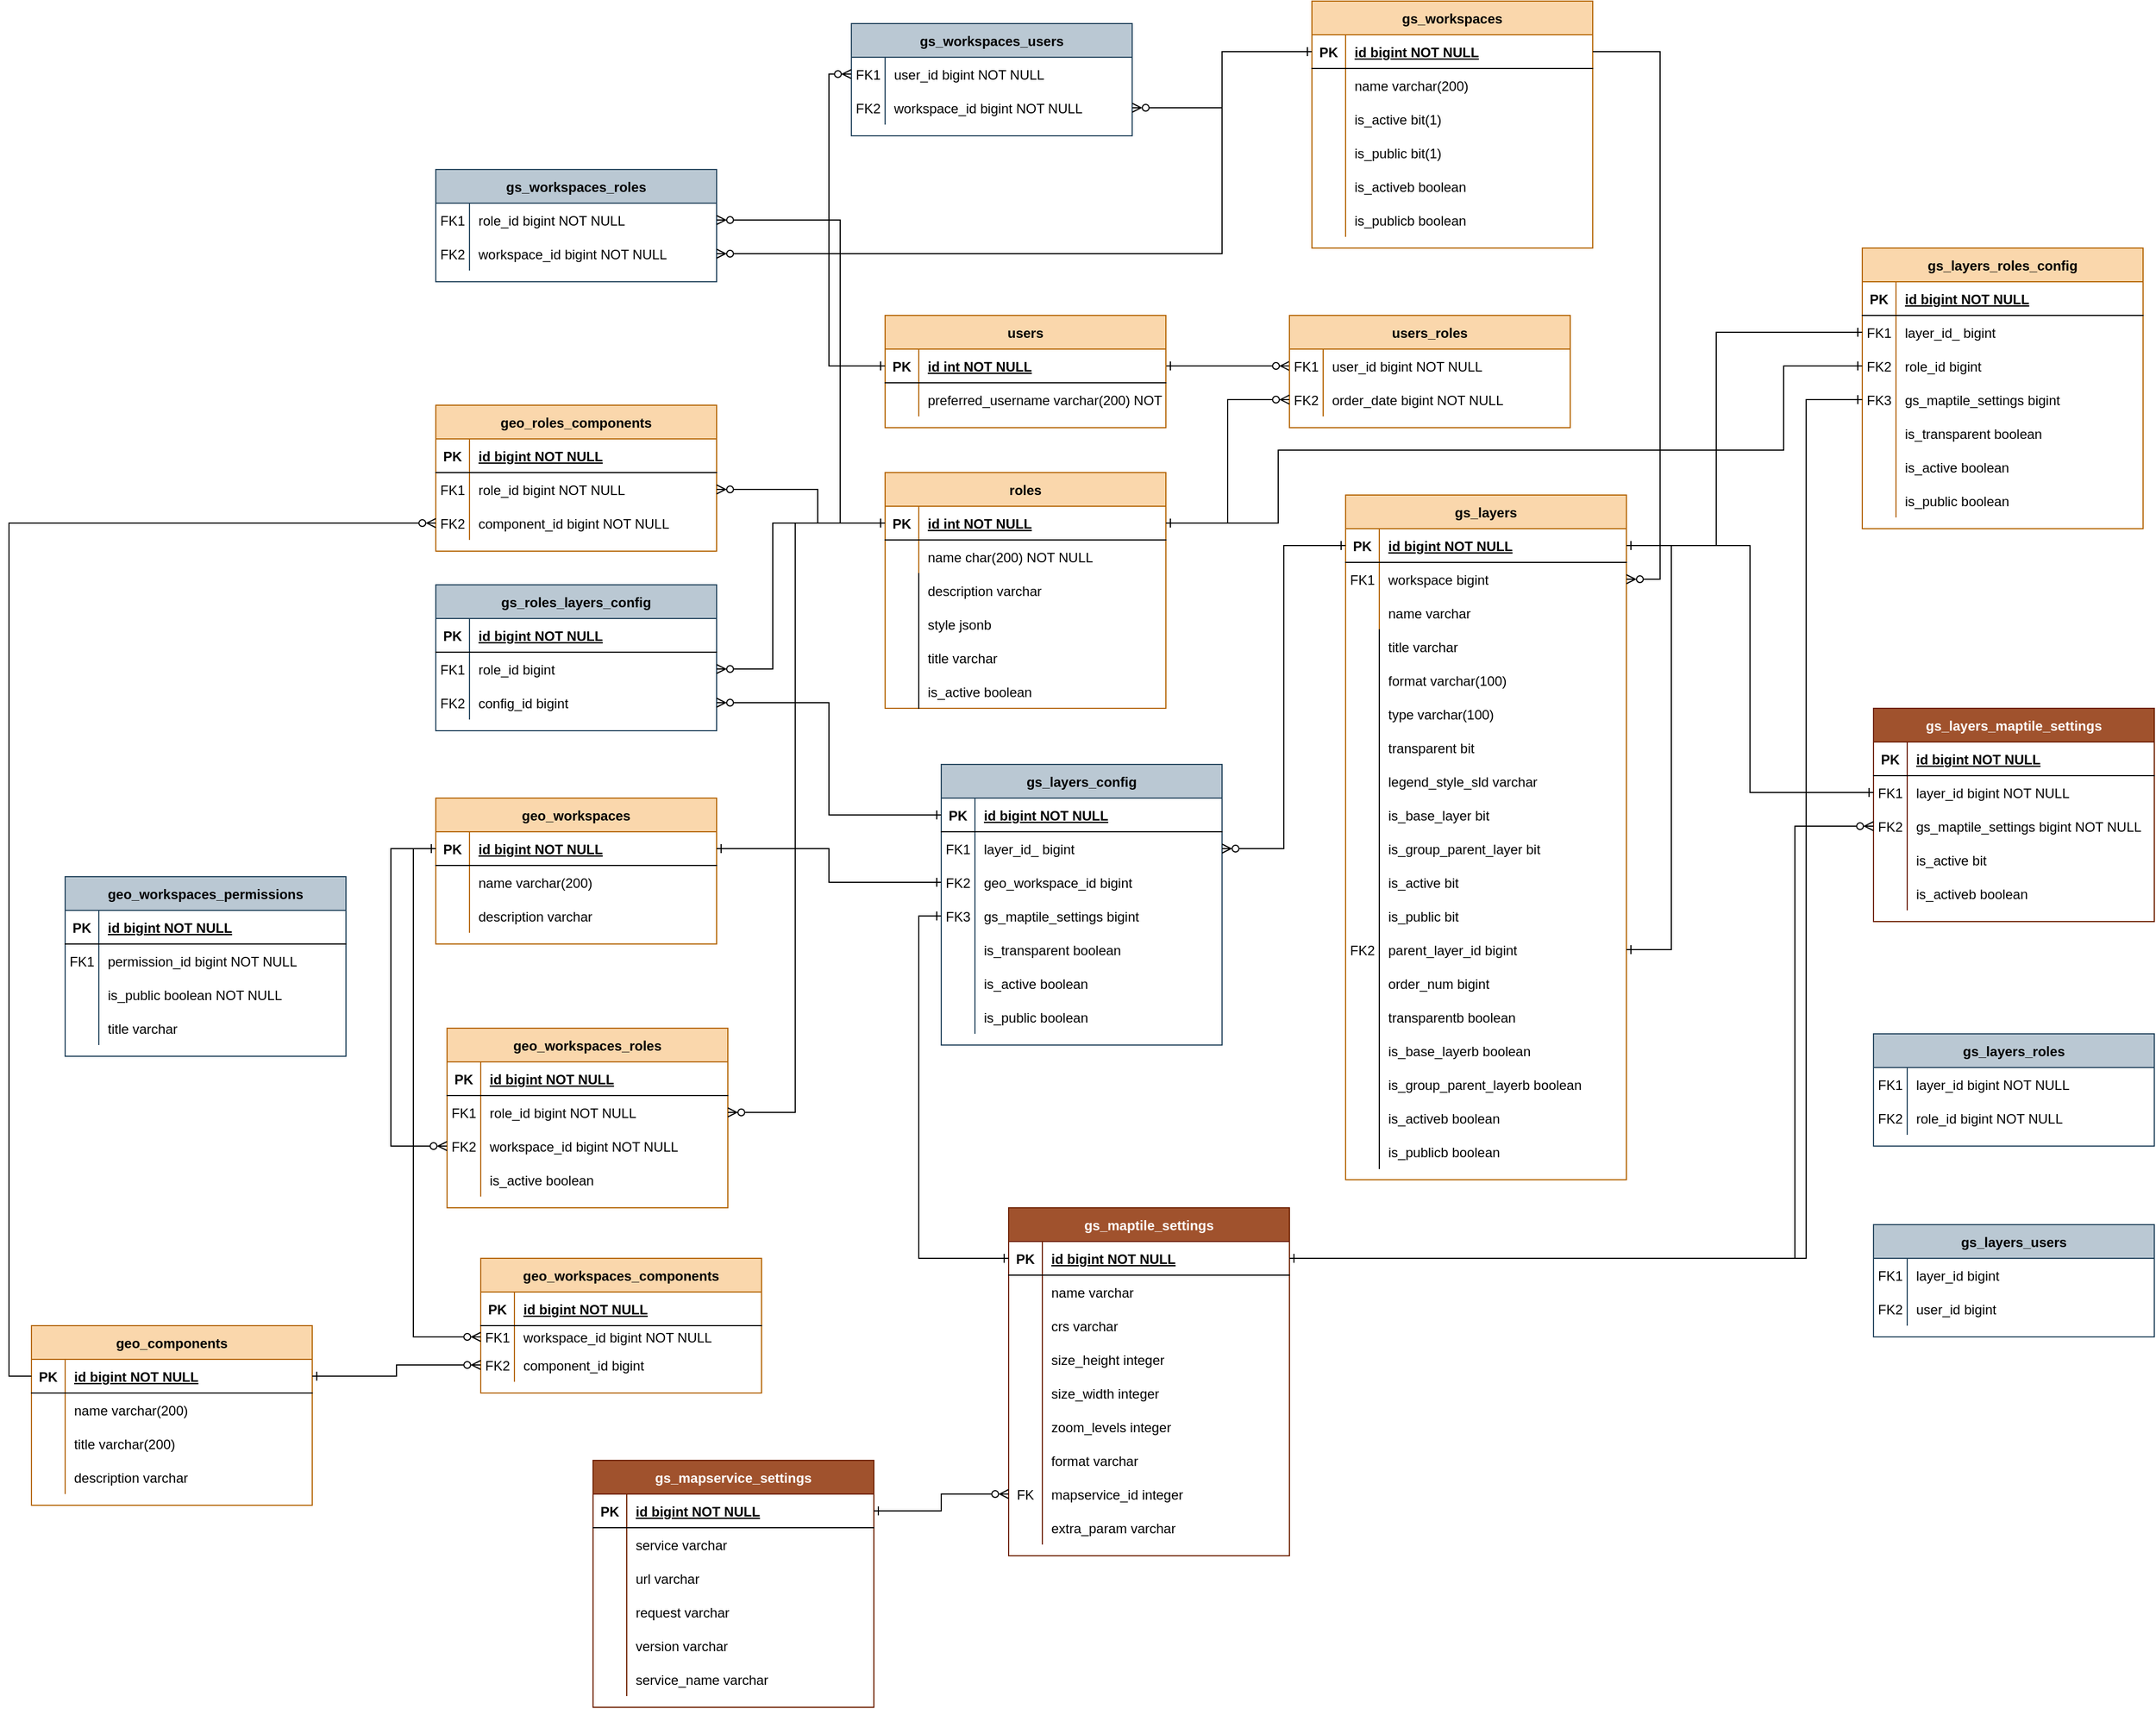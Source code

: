 <mxfile version="20.3.2" type="github">
  <diagram id="R2lEEEUBdFMjLlhIrx00" name="Page-1">
    <mxGraphModel dx="2881" dy="2234" grid="1" gridSize="10" guides="1" tooltips="1" connect="1" arrows="1" fold="1" page="1" pageScale="1" pageWidth="850" pageHeight="1100" math="0" shadow="0" extFonts="Permanent Marker^https://fonts.googleapis.com/css?family=Permanent+Marker">
      <root>
        <mxCell id="0" />
        <mxCell id="1" parent="0" />
        <mxCell id="C-vyLk0tnHw3VtMMgP7b-1" value="" style="edgeStyle=entityRelationEdgeStyle;endArrow=ERzeroToMany;startArrow=ERone;endFill=1;startFill=0;" parent="1" source="C-vyLk0tnHw3VtMMgP7b-24" target="C-vyLk0tnHw3VtMMgP7b-6" edge="1">
          <mxGeometry width="100" height="100" relative="1" as="geometry">
            <mxPoint x="340" y="720" as="sourcePoint" />
            <mxPoint x="440" y="620" as="targetPoint" />
          </mxGeometry>
        </mxCell>
        <mxCell id="C-vyLk0tnHw3VtMMgP7b-2" value="users_roles" style="shape=table;startSize=30;container=1;collapsible=1;childLayout=tableLayout;fixedRows=1;rowLines=0;fontStyle=1;align=center;resizeLast=1;fillColor=#fad7ac;strokeColor=#b46504;" parent="1" vertex="1">
          <mxGeometry x="400" y="120" width="250" height="100" as="geometry" />
        </mxCell>
        <mxCell id="C-vyLk0tnHw3VtMMgP7b-6" value="" style="shape=partialRectangle;collapsible=0;dropTarget=0;pointerEvents=0;fillColor=none;points=[[0,0.5],[1,0.5]];portConstraint=eastwest;top=0;left=0;right=0;bottom=0;" parent="C-vyLk0tnHw3VtMMgP7b-2" vertex="1">
          <mxGeometry y="30" width="250" height="30" as="geometry" />
        </mxCell>
        <mxCell id="C-vyLk0tnHw3VtMMgP7b-7" value="FK1" style="shape=partialRectangle;overflow=hidden;connectable=0;fillColor=none;top=0;left=0;bottom=0;right=0;" parent="C-vyLk0tnHw3VtMMgP7b-6" vertex="1">
          <mxGeometry width="30" height="30" as="geometry">
            <mxRectangle width="30" height="30" as="alternateBounds" />
          </mxGeometry>
        </mxCell>
        <mxCell id="C-vyLk0tnHw3VtMMgP7b-8" value="user_id bigint NOT NULL" style="shape=partialRectangle;overflow=hidden;connectable=0;fillColor=none;top=0;left=0;bottom=0;right=0;align=left;spacingLeft=6;" parent="C-vyLk0tnHw3VtMMgP7b-6" vertex="1">
          <mxGeometry x="30" width="220" height="30" as="geometry">
            <mxRectangle width="220" height="30" as="alternateBounds" />
          </mxGeometry>
        </mxCell>
        <mxCell id="C-vyLk0tnHw3VtMMgP7b-9" value="" style="shape=partialRectangle;collapsible=0;dropTarget=0;pointerEvents=0;fillColor=none;points=[[0,0.5],[1,0.5]];portConstraint=eastwest;top=0;left=0;right=0;bottom=0;" parent="C-vyLk0tnHw3VtMMgP7b-2" vertex="1">
          <mxGeometry y="60" width="250" height="30" as="geometry" />
        </mxCell>
        <mxCell id="C-vyLk0tnHw3VtMMgP7b-10" value="" style="shape=partialRectangle;overflow=hidden;connectable=0;fillColor=none;top=0;left=0;bottom=0;right=0;" parent="C-vyLk0tnHw3VtMMgP7b-9" vertex="1">
          <mxGeometry width="30" height="30" as="geometry">
            <mxRectangle width="30" height="30" as="alternateBounds" />
          </mxGeometry>
        </mxCell>
        <mxCell id="C-vyLk0tnHw3VtMMgP7b-11" value="order_date bigint NOT NULL" style="shape=partialRectangle;overflow=hidden;connectable=0;fillColor=none;top=0;left=0;bottom=0;right=0;align=left;spacingLeft=6;" parent="C-vyLk0tnHw3VtMMgP7b-9" vertex="1">
          <mxGeometry x="30" width="220" height="30" as="geometry">
            <mxRectangle width="220" height="30" as="alternateBounds" />
          </mxGeometry>
        </mxCell>
        <mxCell id="C-vyLk0tnHw3VtMMgP7b-13" value="gs_layers" style="shape=table;startSize=30;container=1;collapsible=1;childLayout=tableLayout;fixedRows=1;rowLines=0;fontStyle=1;align=center;resizeLast=1;fillColor=#fad7ac;strokeColor=#b46504;" parent="1" vertex="1">
          <mxGeometry x="450" y="280" width="250" height="610" as="geometry" />
        </mxCell>
        <mxCell id="C-vyLk0tnHw3VtMMgP7b-14" value="" style="shape=partialRectangle;collapsible=0;dropTarget=0;pointerEvents=0;fillColor=none;points=[[0,0.5],[1,0.5]];portConstraint=eastwest;top=0;left=0;right=0;bottom=1;" parent="C-vyLk0tnHw3VtMMgP7b-13" vertex="1">
          <mxGeometry y="30" width="250" height="30" as="geometry" />
        </mxCell>
        <mxCell id="C-vyLk0tnHw3VtMMgP7b-15" value="PK" style="shape=partialRectangle;overflow=hidden;connectable=0;fillColor=none;top=0;left=0;bottom=0;right=0;fontStyle=1;" parent="C-vyLk0tnHw3VtMMgP7b-14" vertex="1">
          <mxGeometry width="30" height="30" as="geometry">
            <mxRectangle width="30" height="30" as="alternateBounds" />
          </mxGeometry>
        </mxCell>
        <mxCell id="C-vyLk0tnHw3VtMMgP7b-16" value="id bigint NOT NULL " style="shape=partialRectangle;overflow=hidden;connectable=0;fillColor=none;top=0;left=0;bottom=0;right=0;align=left;spacingLeft=6;fontStyle=5;" parent="C-vyLk0tnHw3VtMMgP7b-14" vertex="1">
          <mxGeometry x="30" width="220" height="30" as="geometry">
            <mxRectangle width="220" height="30" as="alternateBounds" />
          </mxGeometry>
        </mxCell>
        <mxCell id="C-vyLk0tnHw3VtMMgP7b-17" value="" style="shape=partialRectangle;collapsible=0;dropTarget=0;pointerEvents=0;fillColor=none;points=[[0,0.5],[1,0.5]];portConstraint=eastwest;top=0;left=0;right=0;bottom=0;" parent="C-vyLk0tnHw3VtMMgP7b-13" vertex="1">
          <mxGeometry y="60" width="250" height="30" as="geometry" />
        </mxCell>
        <mxCell id="C-vyLk0tnHw3VtMMgP7b-18" value="FK1" style="shape=partialRectangle;overflow=hidden;connectable=0;fillColor=none;top=0;left=0;bottom=0;right=0;" parent="C-vyLk0tnHw3VtMMgP7b-17" vertex="1">
          <mxGeometry width="30" height="30" as="geometry">
            <mxRectangle width="30" height="30" as="alternateBounds" />
          </mxGeometry>
        </mxCell>
        <mxCell id="C-vyLk0tnHw3VtMMgP7b-19" value="workspace bigint" style="shape=partialRectangle;overflow=hidden;connectable=0;fillColor=none;top=0;left=0;bottom=0;right=0;align=left;spacingLeft=6;" parent="C-vyLk0tnHw3VtMMgP7b-17" vertex="1">
          <mxGeometry x="30" width="220" height="30" as="geometry">
            <mxRectangle width="220" height="30" as="alternateBounds" />
          </mxGeometry>
        </mxCell>
        <mxCell id="C-vyLk0tnHw3VtMMgP7b-20" value="" style="shape=partialRectangle;collapsible=0;dropTarget=0;pointerEvents=0;fillColor=none;points=[[0,0.5],[1,0.5]];portConstraint=eastwest;top=0;left=0;right=0;bottom=0;" parent="C-vyLk0tnHw3VtMMgP7b-13" vertex="1">
          <mxGeometry y="90" width="250" height="30" as="geometry" />
        </mxCell>
        <mxCell id="C-vyLk0tnHw3VtMMgP7b-21" value="" style="shape=partialRectangle;overflow=hidden;connectable=0;fillColor=none;top=0;left=0;bottom=0;right=0;" parent="C-vyLk0tnHw3VtMMgP7b-20" vertex="1">
          <mxGeometry width="30" height="30" as="geometry">
            <mxRectangle width="30" height="30" as="alternateBounds" />
          </mxGeometry>
        </mxCell>
        <mxCell id="C-vyLk0tnHw3VtMMgP7b-22" value="name varchar" style="shape=partialRectangle;overflow=hidden;connectable=0;fillColor=none;top=0;left=0;bottom=0;right=0;align=left;spacingLeft=6;" parent="C-vyLk0tnHw3VtMMgP7b-20" vertex="1">
          <mxGeometry x="30" width="220" height="30" as="geometry">
            <mxRectangle width="220" height="30" as="alternateBounds" />
          </mxGeometry>
        </mxCell>
        <mxCell id="C-vyLk0tnHw3VtMMgP7b-23" value="users" style="shape=table;startSize=30;container=1;collapsible=1;childLayout=tableLayout;fixedRows=1;rowLines=0;fontStyle=1;align=center;resizeLast=1;fillColor=#fad7ac;strokeColor=#b46504;" parent="1" vertex="1">
          <mxGeometry x="40" y="120" width="250" height="100" as="geometry" />
        </mxCell>
        <mxCell id="C-vyLk0tnHw3VtMMgP7b-24" value="" style="shape=partialRectangle;collapsible=0;dropTarget=0;pointerEvents=0;fillColor=none;points=[[0,0.5],[1,0.5]];portConstraint=eastwest;top=0;left=0;right=0;bottom=1;" parent="C-vyLk0tnHw3VtMMgP7b-23" vertex="1">
          <mxGeometry y="30" width="250" height="30" as="geometry" />
        </mxCell>
        <mxCell id="C-vyLk0tnHw3VtMMgP7b-25" value="PK" style="shape=partialRectangle;overflow=hidden;connectable=0;fillColor=none;top=0;left=0;bottom=0;right=0;fontStyle=1;" parent="C-vyLk0tnHw3VtMMgP7b-24" vertex="1">
          <mxGeometry width="30" height="30" as="geometry">
            <mxRectangle width="30" height="30" as="alternateBounds" />
          </mxGeometry>
        </mxCell>
        <mxCell id="C-vyLk0tnHw3VtMMgP7b-26" value="id int NOT NULL " style="shape=partialRectangle;overflow=hidden;connectable=0;fillColor=none;top=0;left=0;bottom=0;right=0;align=left;spacingLeft=6;fontStyle=5;" parent="C-vyLk0tnHw3VtMMgP7b-24" vertex="1">
          <mxGeometry x="30" width="220" height="30" as="geometry">
            <mxRectangle width="220" height="30" as="alternateBounds" />
          </mxGeometry>
        </mxCell>
        <mxCell id="C-vyLk0tnHw3VtMMgP7b-27" value="" style="shape=partialRectangle;collapsible=0;dropTarget=0;pointerEvents=0;fillColor=none;points=[[0,0.5],[1,0.5]];portConstraint=eastwest;top=0;left=0;right=0;bottom=0;" parent="C-vyLk0tnHw3VtMMgP7b-23" vertex="1">
          <mxGeometry y="60" width="250" height="30" as="geometry" />
        </mxCell>
        <mxCell id="C-vyLk0tnHw3VtMMgP7b-28" value="" style="shape=partialRectangle;overflow=hidden;connectable=0;fillColor=none;top=0;left=0;bottom=0;right=0;" parent="C-vyLk0tnHw3VtMMgP7b-27" vertex="1">
          <mxGeometry width="30" height="30" as="geometry">
            <mxRectangle width="30" height="30" as="alternateBounds" />
          </mxGeometry>
        </mxCell>
        <mxCell id="C-vyLk0tnHw3VtMMgP7b-29" value="preferred_username varchar(200) NOT NULL" style="shape=partialRectangle;overflow=hidden;connectable=0;fillColor=none;top=0;left=0;bottom=0;right=0;align=left;spacingLeft=6;" parent="C-vyLk0tnHw3VtMMgP7b-27" vertex="1">
          <mxGeometry x="30" width="220" height="30" as="geometry">
            <mxRectangle width="220" height="30" as="alternateBounds" />
          </mxGeometry>
        </mxCell>
        <mxCell id="dhcefUcwYZN5AuMNB3ZX-1" value="roles" style="shape=table;startSize=30;container=1;collapsible=1;childLayout=tableLayout;fixedRows=1;rowLines=0;fontStyle=1;align=center;resizeLast=1;fillColor=#fad7ac;strokeColor=#b46504;" parent="1" vertex="1">
          <mxGeometry x="40" y="260" width="250" height="210" as="geometry" />
        </mxCell>
        <mxCell id="dhcefUcwYZN5AuMNB3ZX-2" value="" style="shape=partialRectangle;collapsible=0;dropTarget=0;pointerEvents=0;fillColor=none;points=[[0,0.5],[1,0.5]];portConstraint=eastwest;top=0;left=0;right=0;bottom=1;" parent="dhcefUcwYZN5AuMNB3ZX-1" vertex="1">
          <mxGeometry y="30" width="250" height="30" as="geometry" />
        </mxCell>
        <mxCell id="dhcefUcwYZN5AuMNB3ZX-3" value="PK" style="shape=partialRectangle;overflow=hidden;connectable=0;fillColor=none;top=0;left=0;bottom=0;right=0;fontStyle=1;" parent="dhcefUcwYZN5AuMNB3ZX-2" vertex="1">
          <mxGeometry width="30" height="30" as="geometry">
            <mxRectangle width="30" height="30" as="alternateBounds" />
          </mxGeometry>
        </mxCell>
        <mxCell id="dhcefUcwYZN5AuMNB3ZX-4" value="id int NOT NULL " style="shape=partialRectangle;overflow=hidden;connectable=0;fillColor=none;top=0;left=0;bottom=0;right=0;align=left;spacingLeft=6;fontStyle=5;" parent="dhcefUcwYZN5AuMNB3ZX-2" vertex="1">
          <mxGeometry x="30" width="220" height="30" as="geometry">
            <mxRectangle width="220" height="30" as="alternateBounds" />
          </mxGeometry>
        </mxCell>
        <mxCell id="dhcefUcwYZN5AuMNB3ZX-5" value="" style="shape=partialRectangle;collapsible=0;dropTarget=0;pointerEvents=0;fillColor=none;points=[[0,0.5],[1,0.5]];portConstraint=eastwest;top=0;left=0;right=0;bottom=0;" parent="dhcefUcwYZN5AuMNB3ZX-1" vertex="1">
          <mxGeometry y="60" width="250" height="30" as="geometry" />
        </mxCell>
        <mxCell id="dhcefUcwYZN5AuMNB3ZX-6" value="" style="shape=partialRectangle;overflow=hidden;connectable=0;fillColor=none;top=0;left=0;bottom=0;right=0;" parent="dhcefUcwYZN5AuMNB3ZX-5" vertex="1">
          <mxGeometry width="30" height="30" as="geometry">
            <mxRectangle width="30" height="30" as="alternateBounds" />
          </mxGeometry>
        </mxCell>
        <mxCell id="dhcefUcwYZN5AuMNB3ZX-7" value="name char(200) NOT NULL" style="shape=partialRectangle;overflow=hidden;connectable=0;fillColor=none;top=0;left=0;bottom=0;right=0;align=left;spacingLeft=6;rowspan=1;fillOpacity=100;" parent="dhcefUcwYZN5AuMNB3ZX-5" vertex="1">
          <mxGeometry x="30" width="220" height="30" as="geometry">
            <mxRectangle width="220" height="30" as="alternateBounds" />
          </mxGeometry>
        </mxCell>
        <mxCell id="dhcefUcwYZN5AuMNB3ZX-10" value="" style="shape=partialRectangle;collapsible=0;dropTarget=0;pointerEvents=0;fillColor=none;points=[[0,0.5],[1,0.5]];portConstraint=eastwest;top=0;left=0;right=0;bottom=0;" parent="1" vertex="1">
          <mxGeometry x="40" y="350" width="250" height="30" as="geometry" />
        </mxCell>
        <mxCell id="dhcefUcwYZN5AuMNB3ZX-11" value="" style="shape=partialRectangle;overflow=hidden;connectable=0;fillColor=none;top=0;left=0;bottom=0;right=0;" parent="dhcefUcwYZN5AuMNB3ZX-10" vertex="1">
          <mxGeometry width="30" height="30" as="geometry">
            <mxRectangle width="30" height="30" as="alternateBounds" />
          </mxGeometry>
        </mxCell>
        <mxCell id="dhcefUcwYZN5AuMNB3ZX-12" value="description varchar" style="shape=partialRectangle;overflow=hidden;connectable=0;fillColor=none;top=0;left=1;bottom=0;right=0;align=left;spacingLeft=6;rowspan=1;fillOpacity=100;" parent="dhcefUcwYZN5AuMNB3ZX-10" vertex="1">
          <mxGeometry x="30" width="220" height="30" as="geometry">
            <mxRectangle width="220" height="30" as="alternateBounds" />
          </mxGeometry>
        </mxCell>
        <mxCell id="dhcefUcwYZN5AuMNB3ZX-28" style="edgeStyle=orthogonalEdgeStyle;rounded=0;orthogonalLoop=1;jettySize=auto;html=1;startArrow=ERone;startFill=0;endArrow=ERzeroToMany;endFill=0;exitX=1;exitY=0.5;exitDx=0;exitDy=0;" parent="1" source="dhcefUcwYZN5AuMNB3ZX-2" target="C-vyLk0tnHw3VtMMgP7b-9" edge="1">
          <mxGeometry relative="1" as="geometry" />
        </mxCell>
        <mxCell id="dhcefUcwYZN5AuMNB3ZX-13" value="" style="shape=partialRectangle;collapsible=0;dropTarget=0;pointerEvents=0;fillColor=none;points=[[0,0.5],[1,0.5]];portConstraint=eastwest;top=0;left=0;right=0;bottom=0;" parent="1" vertex="1">
          <mxGeometry x="40" y="380" width="250" height="30" as="geometry" />
        </mxCell>
        <mxCell id="dhcefUcwYZN5AuMNB3ZX-14" value="" style="shape=partialRectangle;overflow=hidden;connectable=0;fillColor=none;top=0;left=0;bottom=0;right=0;" parent="dhcefUcwYZN5AuMNB3ZX-13" vertex="1">
          <mxGeometry width="30" height="30" as="geometry">
            <mxRectangle width="30" height="30" as="alternateBounds" />
          </mxGeometry>
        </mxCell>
        <mxCell id="dhcefUcwYZN5AuMNB3ZX-15" value="style jsonb" style="shape=partialRectangle;overflow=hidden;connectable=0;fillColor=none;top=0;left=1;bottom=0;right=0;align=left;spacingLeft=6;rowspan=1;fillOpacity=100;" parent="dhcefUcwYZN5AuMNB3ZX-13" vertex="1">
          <mxGeometry x="30" width="220" height="30" as="geometry">
            <mxRectangle width="220" height="30" as="alternateBounds" />
          </mxGeometry>
        </mxCell>
        <mxCell id="dhcefUcwYZN5AuMNB3ZX-16" value="" style="shape=partialRectangle;collapsible=0;dropTarget=0;pointerEvents=0;fillColor=none;points=[[0,0.5],[1,0.5]];portConstraint=eastwest;top=0;left=0;right=0;bottom=0;" parent="1" vertex="1">
          <mxGeometry x="40" y="410" width="250" height="30" as="geometry" />
        </mxCell>
        <mxCell id="dhcefUcwYZN5AuMNB3ZX-17" value="" style="shape=partialRectangle;overflow=hidden;connectable=0;fillColor=none;top=0;left=0;bottom=0;right=0;" parent="dhcefUcwYZN5AuMNB3ZX-16" vertex="1">
          <mxGeometry width="30" height="30" as="geometry">
            <mxRectangle width="30" height="30" as="alternateBounds" />
          </mxGeometry>
        </mxCell>
        <mxCell id="dhcefUcwYZN5AuMNB3ZX-18" value="title varchar" style="shape=partialRectangle;overflow=hidden;connectable=0;fillColor=none;top=0;left=1;bottom=0;right=0;align=left;spacingLeft=6;rowspan=1;fillOpacity=100;" parent="dhcefUcwYZN5AuMNB3ZX-16" vertex="1">
          <mxGeometry x="30" width="220" height="30" as="geometry">
            <mxRectangle width="220" height="30" as="alternateBounds" />
          </mxGeometry>
        </mxCell>
        <mxCell id="dhcefUcwYZN5AuMNB3ZX-19" value="" style="shape=partialRectangle;collapsible=0;dropTarget=0;pointerEvents=0;fillColor=none;points=[[0,0.5],[1,0.5]];portConstraint=eastwest;top=0;left=0;right=0;bottom=0;" parent="1" vertex="1">
          <mxGeometry x="40" y="440" width="250" height="30" as="geometry" />
        </mxCell>
        <mxCell id="dhcefUcwYZN5AuMNB3ZX-20" value="" style="shape=partialRectangle;overflow=hidden;connectable=0;fillColor=none;top=0;left=0;bottom=0;right=0;" parent="dhcefUcwYZN5AuMNB3ZX-19" vertex="1">
          <mxGeometry width="30" height="30" as="geometry">
            <mxRectangle width="30" height="30" as="alternateBounds" />
          </mxGeometry>
        </mxCell>
        <mxCell id="dhcefUcwYZN5AuMNB3ZX-21" value="is_active boolean" style="shape=partialRectangle;overflow=hidden;connectable=0;fillColor=none;top=0;left=1;bottom=0;right=0;align=left;spacingLeft=6;rowspan=1;fillOpacity=100;" parent="dhcefUcwYZN5AuMNB3ZX-19" vertex="1">
          <mxGeometry x="30" width="220" height="30" as="geometry">
            <mxRectangle width="220" height="30" as="alternateBounds" />
          </mxGeometry>
        </mxCell>
        <mxCell id="dhcefUcwYZN5AuMNB3ZX-22" value="FK2" style="shape=partialRectangle;overflow=hidden;connectable=0;fillColor=none;top=0;left=0;bottom=0;right=0;" parent="1" vertex="1">
          <mxGeometry x="400" y="180" width="30" height="30" as="geometry">
            <mxRectangle width="30" height="30" as="alternateBounds" />
          </mxGeometry>
        </mxCell>
        <mxCell id="dhcefUcwYZN5AuMNB3ZX-29" value="" style="shape=partialRectangle;collapsible=0;dropTarget=0;pointerEvents=0;fillColor=none;points=[[0,0.5],[1,0.5]];portConstraint=eastwest;top=0;left=0;right=0;bottom=0;" parent="1" vertex="1">
          <mxGeometry x="450" y="400" width="250" height="30" as="geometry" />
        </mxCell>
        <mxCell id="dhcefUcwYZN5AuMNB3ZX-30" value="" style="shape=partialRectangle;overflow=hidden;connectable=0;fillColor=none;top=0;left=0;bottom=0;right=0;" parent="dhcefUcwYZN5AuMNB3ZX-29" vertex="1">
          <mxGeometry width="30" height="30" as="geometry">
            <mxRectangle width="30" height="30" as="alternateBounds" />
          </mxGeometry>
        </mxCell>
        <mxCell id="dhcefUcwYZN5AuMNB3ZX-31" value="title varchar" style="shape=partialRectangle;overflow=hidden;connectable=0;fillColor=none;top=0;left=1;bottom=0;right=0;align=left;spacingLeft=6;" parent="dhcefUcwYZN5AuMNB3ZX-29" vertex="1">
          <mxGeometry x="30" width="220" height="30" as="geometry">
            <mxRectangle width="220" height="30" as="alternateBounds" />
          </mxGeometry>
        </mxCell>
        <mxCell id="dhcefUcwYZN5AuMNB3ZX-32" value="" style="shape=partialRectangle;collapsible=0;dropTarget=0;pointerEvents=0;fillColor=none;points=[[0,0.5],[1,0.5]];portConstraint=eastwest;top=0;left=0;right=0;bottom=0;" parent="1" vertex="1">
          <mxGeometry x="450" y="430" width="250" height="30" as="geometry" />
        </mxCell>
        <mxCell id="dhcefUcwYZN5AuMNB3ZX-33" value="" style="shape=partialRectangle;overflow=hidden;connectable=0;fillColor=none;top=0;left=0;bottom=0;right=0;" parent="dhcefUcwYZN5AuMNB3ZX-32" vertex="1">
          <mxGeometry width="30" height="30" as="geometry">
            <mxRectangle width="30" height="30" as="alternateBounds" />
          </mxGeometry>
        </mxCell>
        <mxCell id="dhcefUcwYZN5AuMNB3ZX-34" value="format varchar(100)" style="shape=partialRectangle;overflow=hidden;connectable=0;fillColor=none;top=0;left=1;bottom=0;right=0;align=left;spacingLeft=6;" parent="dhcefUcwYZN5AuMNB3ZX-32" vertex="1">
          <mxGeometry x="30" width="220" height="30" as="geometry">
            <mxRectangle width="220" height="30" as="alternateBounds" />
          </mxGeometry>
        </mxCell>
        <mxCell id="dhcefUcwYZN5AuMNB3ZX-35" value="" style="shape=partialRectangle;collapsible=0;dropTarget=0;pointerEvents=0;fillColor=none;points=[[0,0.5],[1,0.5]];portConstraint=eastwest;top=0;left=0;right=0;bottom=0;" parent="1" vertex="1">
          <mxGeometry x="450" y="460" width="250" height="30" as="geometry" />
        </mxCell>
        <mxCell id="dhcefUcwYZN5AuMNB3ZX-36" value="" style="shape=partialRectangle;overflow=hidden;connectable=0;fillColor=none;top=0;left=0;bottom=0;right=0;" parent="dhcefUcwYZN5AuMNB3ZX-35" vertex="1">
          <mxGeometry width="30" height="30" as="geometry">
            <mxRectangle width="30" height="30" as="alternateBounds" />
          </mxGeometry>
        </mxCell>
        <mxCell id="dhcefUcwYZN5AuMNB3ZX-37" value="type varchar(100)" style="shape=partialRectangle;overflow=hidden;connectable=0;fillColor=none;top=0;left=1;bottom=0;right=0;align=left;spacingLeft=6;" parent="dhcefUcwYZN5AuMNB3ZX-35" vertex="1">
          <mxGeometry x="30" width="220" height="30" as="geometry">
            <mxRectangle width="220" height="30" as="alternateBounds" />
          </mxGeometry>
        </mxCell>
        <mxCell id="dhcefUcwYZN5AuMNB3ZX-38" value="" style="shape=partialRectangle;collapsible=0;dropTarget=0;pointerEvents=0;fillColor=none;points=[[0,0.5],[1,0.5]];portConstraint=eastwest;top=0;left=0;right=0;bottom=0;" parent="1" vertex="1">
          <mxGeometry x="450" y="490" width="250" height="30" as="geometry" />
        </mxCell>
        <mxCell id="dhcefUcwYZN5AuMNB3ZX-39" value="" style="shape=partialRectangle;overflow=hidden;connectable=0;fillColor=none;top=0;left=0;bottom=0;right=0;" parent="dhcefUcwYZN5AuMNB3ZX-38" vertex="1">
          <mxGeometry width="30" height="30" as="geometry">
            <mxRectangle width="30" height="30" as="alternateBounds" />
          </mxGeometry>
        </mxCell>
        <mxCell id="dhcefUcwYZN5AuMNB3ZX-40" value="transparent bit" style="shape=partialRectangle;overflow=hidden;connectable=0;fillColor=none;top=0;left=1;bottom=0;right=0;align=left;spacingLeft=6;" parent="dhcefUcwYZN5AuMNB3ZX-38" vertex="1">
          <mxGeometry x="30" width="220" height="30" as="geometry">
            <mxRectangle width="220" height="30" as="alternateBounds" />
          </mxGeometry>
        </mxCell>
        <mxCell id="dhcefUcwYZN5AuMNB3ZX-41" value="" style="shape=partialRectangle;collapsible=0;dropTarget=0;pointerEvents=0;fillColor=none;points=[[0,0.5],[1,0.5]];portConstraint=eastwest;top=0;left=0;right=0;bottom=0;" parent="1" vertex="1">
          <mxGeometry x="450" y="520" width="250" height="30" as="geometry" />
        </mxCell>
        <mxCell id="dhcefUcwYZN5AuMNB3ZX-42" value="" style="shape=partialRectangle;overflow=hidden;connectable=0;fillColor=none;top=0;left=0;bottom=0;right=0;" parent="dhcefUcwYZN5AuMNB3ZX-41" vertex="1">
          <mxGeometry width="30" height="30" as="geometry">
            <mxRectangle width="30" height="30" as="alternateBounds" />
          </mxGeometry>
        </mxCell>
        <mxCell id="dhcefUcwYZN5AuMNB3ZX-43" value="legend_style_sld varchar" style="shape=partialRectangle;overflow=hidden;connectable=0;fillColor=none;top=0;left=1;bottom=0;right=0;align=left;spacingLeft=6;" parent="dhcefUcwYZN5AuMNB3ZX-41" vertex="1">
          <mxGeometry x="30" width="220" height="30" as="geometry">
            <mxRectangle width="220" height="30" as="alternateBounds" />
          </mxGeometry>
        </mxCell>
        <mxCell id="dhcefUcwYZN5AuMNB3ZX-44" value="" style="shape=partialRectangle;collapsible=0;dropTarget=0;pointerEvents=0;fillColor=none;points=[[0,0.5],[1,0.5]];portConstraint=eastwest;top=0;left=0;right=0;bottom=0;" parent="1" vertex="1">
          <mxGeometry x="450" y="550" width="250" height="30" as="geometry" />
        </mxCell>
        <mxCell id="dhcefUcwYZN5AuMNB3ZX-45" value="" style="shape=partialRectangle;overflow=hidden;connectable=0;fillColor=none;top=0;left=0;bottom=0;right=0;" parent="dhcefUcwYZN5AuMNB3ZX-44" vertex="1">
          <mxGeometry width="30" height="30" as="geometry">
            <mxRectangle width="30" height="30" as="alternateBounds" />
          </mxGeometry>
        </mxCell>
        <mxCell id="dhcefUcwYZN5AuMNB3ZX-46" value="is_base_layer bit" style="shape=partialRectangle;overflow=hidden;connectable=0;fillColor=none;top=0;left=1;bottom=0;right=0;align=left;spacingLeft=6;" parent="dhcefUcwYZN5AuMNB3ZX-44" vertex="1">
          <mxGeometry x="30" width="220" height="30" as="geometry">
            <mxRectangle width="220" height="30" as="alternateBounds" />
          </mxGeometry>
        </mxCell>
        <mxCell id="dhcefUcwYZN5AuMNB3ZX-47" value="" style="shape=partialRectangle;collapsible=0;dropTarget=0;pointerEvents=0;fillColor=none;points=[[0,0.5],[1,0.5]];portConstraint=eastwest;top=0;left=0;right=0;bottom=0;" parent="1" vertex="1">
          <mxGeometry x="450" y="580" width="250" height="30" as="geometry" />
        </mxCell>
        <mxCell id="dhcefUcwYZN5AuMNB3ZX-48" value="" style="shape=partialRectangle;overflow=hidden;connectable=0;fillColor=none;top=0;left=0;bottom=0;right=0;" parent="dhcefUcwYZN5AuMNB3ZX-47" vertex="1">
          <mxGeometry width="30" height="30" as="geometry">
            <mxRectangle width="30" height="30" as="alternateBounds" />
          </mxGeometry>
        </mxCell>
        <mxCell id="dhcefUcwYZN5AuMNB3ZX-49" value="is_group_parent_layer bit" style="shape=partialRectangle;overflow=hidden;connectable=0;fillColor=none;top=0;left=1;bottom=0;right=0;align=left;spacingLeft=6;" parent="dhcefUcwYZN5AuMNB3ZX-47" vertex="1">
          <mxGeometry x="30" width="220" height="30" as="geometry">
            <mxRectangle width="220" height="30" as="alternateBounds" />
          </mxGeometry>
        </mxCell>
        <mxCell id="dhcefUcwYZN5AuMNB3ZX-50" value="" style="shape=partialRectangle;collapsible=0;dropTarget=0;pointerEvents=0;fillColor=none;points=[[0,0.5],[1,0.5]];portConstraint=eastwest;top=0;left=0;right=0;bottom=0;" parent="1" vertex="1">
          <mxGeometry x="450" y="610" width="250" height="30" as="geometry" />
        </mxCell>
        <mxCell id="dhcefUcwYZN5AuMNB3ZX-51" value="" style="shape=partialRectangle;overflow=hidden;connectable=0;fillColor=none;top=0;left=0;bottom=0;right=0;" parent="dhcefUcwYZN5AuMNB3ZX-50" vertex="1">
          <mxGeometry width="30" height="30" as="geometry">
            <mxRectangle width="30" height="30" as="alternateBounds" />
          </mxGeometry>
        </mxCell>
        <mxCell id="dhcefUcwYZN5AuMNB3ZX-52" value="is_active bit" style="shape=partialRectangle;overflow=hidden;connectable=0;fillColor=none;top=0;left=1;bottom=0;right=0;align=left;spacingLeft=6;" parent="dhcefUcwYZN5AuMNB3ZX-50" vertex="1">
          <mxGeometry x="30" width="220" height="30" as="geometry">
            <mxRectangle width="220" height="30" as="alternateBounds" />
          </mxGeometry>
        </mxCell>
        <mxCell id="dhcefUcwYZN5AuMNB3ZX-53" value="" style="shape=partialRectangle;collapsible=0;dropTarget=0;pointerEvents=0;fillColor=none;points=[[0,0.5],[1,0.5]];portConstraint=eastwest;top=0;left=0;right=0;bottom=0;" parent="1" vertex="1">
          <mxGeometry x="450" y="640" width="250" height="30" as="geometry" />
        </mxCell>
        <mxCell id="dhcefUcwYZN5AuMNB3ZX-54" value="" style="shape=partialRectangle;overflow=hidden;connectable=0;fillColor=none;top=0;left=0;bottom=0;right=0;" parent="dhcefUcwYZN5AuMNB3ZX-53" vertex="1">
          <mxGeometry width="30" height="30" as="geometry">
            <mxRectangle width="30" height="30" as="alternateBounds" />
          </mxGeometry>
        </mxCell>
        <mxCell id="dhcefUcwYZN5AuMNB3ZX-55" value="is_public bit" style="shape=partialRectangle;overflow=hidden;connectable=0;fillColor=none;top=0;left=1;bottom=0;right=0;align=left;spacingLeft=6;" parent="dhcefUcwYZN5AuMNB3ZX-53" vertex="1">
          <mxGeometry x="30" width="220" height="30" as="geometry">
            <mxRectangle width="220" height="30" as="alternateBounds" />
          </mxGeometry>
        </mxCell>
        <mxCell id="4T5B86G8x2Q3nE9Dheab-350" style="edgeStyle=orthogonalEdgeStyle;rounded=0;orthogonalLoop=1;jettySize=auto;html=1;exitX=1;exitY=0.5;exitDx=0;exitDy=0;entryX=1;entryY=0.5;entryDx=0;entryDy=0;startArrow=ERone;startFill=0;endArrow=ERone;endFill=0;" parent="1" source="dhcefUcwYZN5AuMNB3ZX-56" target="C-vyLk0tnHw3VtMMgP7b-14" edge="1">
          <mxGeometry relative="1" as="geometry">
            <Array as="points">
              <mxPoint x="740" y="685" />
              <mxPoint x="740" y="325" />
            </Array>
          </mxGeometry>
        </mxCell>
        <mxCell id="dhcefUcwYZN5AuMNB3ZX-56" value="" style="shape=partialRectangle;collapsible=0;dropTarget=0;pointerEvents=0;fillColor=none;points=[[0,0.5],[1,0.5]];portConstraint=eastwest;top=0;left=0;right=0;bottom=0;" parent="1" vertex="1">
          <mxGeometry x="450" y="670" width="250" height="30" as="geometry" />
        </mxCell>
        <mxCell id="dhcefUcwYZN5AuMNB3ZX-57" value="" style="shape=partialRectangle;overflow=hidden;connectable=0;fillColor=none;top=0;left=0;bottom=0;right=0;" parent="dhcefUcwYZN5AuMNB3ZX-56" vertex="1">
          <mxGeometry width="30" height="30" as="geometry">
            <mxRectangle width="30" height="30" as="alternateBounds" />
          </mxGeometry>
        </mxCell>
        <mxCell id="dhcefUcwYZN5AuMNB3ZX-58" value="parent_layer_id bigint" style="shape=partialRectangle;overflow=hidden;connectable=0;fillColor=none;top=0;left=1;bottom=0;right=0;align=left;spacingLeft=6;" parent="dhcefUcwYZN5AuMNB3ZX-56" vertex="1">
          <mxGeometry x="30" width="220" height="30" as="geometry">
            <mxRectangle width="220" height="30" as="alternateBounds" />
          </mxGeometry>
        </mxCell>
        <mxCell id="dhcefUcwYZN5AuMNB3ZX-59" value="FK2" style="shape=partialRectangle;overflow=hidden;connectable=0;fillColor=none;top=0;left=0;bottom=0;right=0;" parent="1" vertex="1">
          <mxGeometry x="450" y="670" width="30" height="30" as="geometry">
            <mxRectangle width="30" height="30" as="alternateBounds" />
          </mxGeometry>
        </mxCell>
        <mxCell id="dhcefUcwYZN5AuMNB3ZX-60" value="" style="shape=partialRectangle;collapsible=0;dropTarget=0;pointerEvents=0;fillColor=none;points=[[0,0.5],[1,0.5]];portConstraint=eastwest;top=0;left=0;right=0;bottom=0;" parent="1" vertex="1">
          <mxGeometry x="450" y="700" width="250" height="30" as="geometry" />
        </mxCell>
        <mxCell id="dhcefUcwYZN5AuMNB3ZX-61" value="" style="shape=partialRectangle;overflow=hidden;connectable=0;fillColor=none;top=0;left=0;bottom=0;right=0;" parent="dhcefUcwYZN5AuMNB3ZX-60" vertex="1">
          <mxGeometry width="30" height="30" as="geometry">
            <mxRectangle width="30" height="30" as="alternateBounds" />
          </mxGeometry>
        </mxCell>
        <mxCell id="dhcefUcwYZN5AuMNB3ZX-62" value="order_num bigint" style="shape=partialRectangle;overflow=hidden;connectable=0;fillColor=none;top=0;left=1;bottom=0;right=0;align=left;spacingLeft=6;" parent="dhcefUcwYZN5AuMNB3ZX-60" vertex="1">
          <mxGeometry x="30" width="220" height="30" as="geometry">
            <mxRectangle width="220" height="30" as="alternateBounds" />
          </mxGeometry>
        </mxCell>
        <mxCell id="dhcefUcwYZN5AuMNB3ZX-63" value="" style="shape=partialRectangle;collapsible=0;dropTarget=0;pointerEvents=0;fillColor=none;points=[[0,0.5],[1,0.5]];portConstraint=eastwest;top=0;left=0;right=0;bottom=0;" parent="1" vertex="1">
          <mxGeometry x="450" y="730" width="250" height="30" as="geometry" />
        </mxCell>
        <mxCell id="dhcefUcwYZN5AuMNB3ZX-64" value="" style="shape=partialRectangle;overflow=hidden;connectable=0;fillColor=none;top=0;left=0;bottom=0;right=0;" parent="dhcefUcwYZN5AuMNB3ZX-63" vertex="1">
          <mxGeometry width="30" height="30" as="geometry">
            <mxRectangle width="30" height="30" as="alternateBounds" />
          </mxGeometry>
        </mxCell>
        <mxCell id="dhcefUcwYZN5AuMNB3ZX-65" value="transparentb boolean" style="shape=partialRectangle;overflow=hidden;connectable=0;fillColor=none;top=0;left=1;bottom=0;right=0;align=left;spacingLeft=6;" parent="dhcefUcwYZN5AuMNB3ZX-63" vertex="1">
          <mxGeometry x="30" width="220" height="30" as="geometry">
            <mxRectangle width="220" height="30" as="alternateBounds" />
          </mxGeometry>
        </mxCell>
        <mxCell id="dhcefUcwYZN5AuMNB3ZX-66" value="" style="shape=partialRectangle;collapsible=0;dropTarget=0;pointerEvents=0;fillColor=none;points=[[0,0.5],[1,0.5]];portConstraint=eastwest;top=0;left=0;right=0;bottom=0;" parent="1" vertex="1">
          <mxGeometry x="450" y="760" width="250" height="30" as="geometry" />
        </mxCell>
        <mxCell id="dhcefUcwYZN5AuMNB3ZX-67" value="" style="shape=partialRectangle;overflow=hidden;connectable=0;fillColor=none;top=0;left=0;bottom=0;right=0;" parent="dhcefUcwYZN5AuMNB3ZX-66" vertex="1">
          <mxGeometry width="30" height="30" as="geometry">
            <mxRectangle width="30" height="30" as="alternateBounds" />
          </mxGeometry>
        </mxCell>
        <mxCell id="dhcefUcwYZN5AuMNB3ZX-68" value="is_base_layerb boolean" style="shape=partialRectangle;overflow=hidden;connectable=0;fillColor=none;top=0;left=1;bottom=0;right=0;align=left;spacingLeft=6;" parent="dhcefUcwYZN5AuMNB3ZX-66" vertex="1">
          <mxGeometry x="30" width="220" height="30" as="geometry">
            <mxRectangle width="220" height="30" as="alternateBounds" />
          </mxGeometry>
        </mxCell>
        <mxCell id="dhcefUcwYZN5AuMNB3ZX-69" value="" style="shape=partialRectangle;collapsible=0;dropTarget=0;pointerEvents=0;fillColor=none;points=[[0,0.5],[1,0.5]];portConstraint=eastwest;top=0;left=0;right=0;bottom=0;" parent="1" vertex="1">
          <mxGeometry x="450" y="790" width="250" height="30" as="geometry" />
        </mxCell>
        <mxCell id="dhcefUcwYZN5AuMNB3ZX-70" value="" style="shape=partialRectangle;overflow=hidden;connectable=0;fillColor=none;top=0;left=0;bottom=0;right=0;" parent="dhcefUcwYZN5AuMNB3ZX-69" vertex="1">
          <mxGeometry width="30" height="30" as="geometry">
            <mxRectangle width="30" height="30" as="alternateBounds" />
          </mxGeometry>
        </mxCell>
        <mxCell id="dhcefUcwYZN5AuMNB3ZX-71" value="is_group_parent_layerb boolean" style="shape=partialRectangle;overflow=hidden;connectable=0;fillColor=none;top=0;left=1;bottom=0;right=0;align=left;spacingLeft=6;" parent="dhcefUcwYZN5AuMNB3ZX-69" vertex="1">
          <mxGeometry x="30" width="220" height="30" as="geometry">
            <mxRectangle width="220" height="30" as="alternateBounds" />
          </mxGeometry>
        </mxCell>
        <mxCell id="dhcefUcwYZN5AuMNB3ZX-72" value="" style="shape=partialRectangle;collapsible=0;dropTarget=0;pointerEvents=0;fillColor=none;points=[[0,0.5],[1,0.5]];portConstraint=eastwest;top=0;left=0;right=0;bottom=0;" parent="1" vertex="1">
          <mxGeometry x="450" y="820" width="250" height="30" as="geometry" />
        </mxCell>
        <mxCell id="dhcefUcwYZN5AuMNB3ZX-73" value="" style="shape=partialRectangle;overflow=hidden;connectable=0;fillColor=none;top=0;left=0;bottom=0;right=0;" parent="dhcefUcwYZN5AuMNB3ZX-72" vertex="1">
          <mxGeometry width="30" height="30" as="geometry">
            <mxRectangle width="30" height="30" as="alternateBounds" />
          </mxGeometry>
        </mxCell>
        <mxCell id="dhcefUcwYZN5AuMNB3ZX-74" value="is_activeb boolean" style="shape=partialRectangle;overflow=hidden;connectable=0;fillColor=none;top=0;left=1;bottom=0;right=0;align=left;spacingLeft=6;" parent="dhcefUcwYZN5AuMNB3ZX-72" vertex="1">
          <mxGeometry x="30" width="220" height="30" as="geometry">
            <mxRectangle width="220" height="30" as="alternateBounds" />
          </mxGeometry>
        </mxCell>
        <mxCell id="dhcefUcwYZN5AuMNB3ZX-75" value="" style="shape=partialRectangle;collapsible=0;dropTarget=0;pointerEvents=0;fillColor=none;points=[[0,0.5],[1,0.5]];portConstraint=eastwest;top=0;left=0;right=0;bottom=0;" parent="1" vertex="1">
          <mxGeometry x="450" y="850" width="250" height="30" as="geometry" />
        </mxCell>
        <mxCell id="dhcefUcwYZN5AuMNB3ZX-76" value="" style="shape=partialRectangle;overflow=hidden;connectable=0;fillColor=none;top=0;left=0;bottom=0;right=0;" parent="dhcefUcwYZN5AuMNB3ZX-75" vertex="1">
          <mxGeometry width="30" height="30" as="geometry">
            <mxRectangle width="30" height="30" as="alternateBounds" />
          </mxGeometry>
        </mxCell>
        <mxCell id="dhcefUcwYZN5AuMNB3ZX-77" value="is_publicb boolean" style="shape=partialRectangle;overflow=hidden;connectable=0;fillColor=none;top=0;left=1;bottom=0;right=0;align=left;spacingLeft=6;" parent="dhcefUcwYZN5AuMNB3ZX-75" vertex="1">
          <mxGeometry x="30" width="220" height="30" as="geometry">
            <mxRectangle width="220" height="30" as="alternateBounds" />
          </mxGeometry>
        </mxCell>
        <object label="gs_layers_config" фыв="фыв" id="4T5B86G8x2Q3nE9Dheab-1">
          <mxCell style="shape=table;startSize=30;container=1;collapsible=1;childLayout=tableLayout;fixedRows=1;rowLines=0;fontStyle=1;align=center;resizeLast=1;fillColor=#bac8d3;strokeColor=#23445d;" parent="1" vertex="1">
            <mxGeometry x="90" y="520" width="250" height="250" as="geometry" />
          </mxCell>
        </object>
        <mxCell id="4T5B86G8x2Q3nE9Dheab-2" value="" style="shape=partialRectangle;collapsible=0;dropTarget=0;pointerEvents=0;fillColor=none;points=[[0,0.5],[1,0.5]];portConstraint=eastwest;top=0;left=0;right=0;bottom=1;" parent="4T5B86G8x2Q3nE9Dheab-1" vertex="1">
          <mxGeometry y="30" width="250" height="30" as="geometry" />
        </mxCell>
        <mxCell id="4T5B86G8x2Q3nE9Dheab-3" value="PK" style="shape=partialRectangle;overflow=hidden;connectable=0;fillColor=none;top=0;left=0;bottom=0;right=0;fontStyle=1;" parent="4T5B86G8x2Q3nE9Dheab-2" vertex="1">
          <mxGeometry width="30" height="30" as="geometry">
            <mxRectangle width="30" height="30" as="alternateBounds" />
          </mxGeometry>
        </mxCell>
        <mxCell id="4T5B86G8x2Q3nE9Dheab-4" value="id bigint NOT NULL " style="shape=partialRectangle;overflow=hidden;connectable=0;fillColor=none;top=0;left=0;bottom=0;right=0;align=left;spacingLeft=6;fontStyle=5;" parent="4T5B86G8x2Q3nE9Dheab-2" vertex="1">
          <mxGeometry x="30" width="220" height="30" as="geometry">
            <mxRectangle width="220" height="30" as="alternateBounds" />
          </mxGeometry>
        </mxCell>
        <mxCell id="4T5B86G8x2Q3nE9Dheab-5" value="" style="shape=partialRectangle;collapsible=0;dropTarget=0;pointerEvents=0;fillColor=none;points=[[0,0.5],[1,0.5]];portConstraint=eastwest;top=0;left=0;right=0;bottom=0;" parent="4T5B86G8x2Q3nE9Dheab-1" vertex="1">
          <mxGeometry y="60" width="250" height="30" as="geometry" />
        </mxCell>
        <mxCell id="4T5B86G8x2Q3nE9Dheab-6" value="FK1" style="shape=partialRectangle;overflow=hidden;connectable=0;fillColor=none;top=0;left=0;bottom=0;right=0;" parent="4T5B86G8x2Q3nE9Dheab-5" vertex="1">
          <mxGeometry width="30" height="30" as="geometry">
            <mxRectangle width="30" height="30" as="alternateBounds" />
          </mxGeometry>
        </mxCell>
        <mxCell id="4T5B86G8x2Q3nE9Dheab-7" value="layer_id_ bigint" style="shape=partialRectangle;overflow=hidden;connectable=0;fillColor=none;top=0;left=0;bottom=0;right=0;align=left;spacingLeft=6;" parent="4T5B86G8x2Q3nE9Dheab-5" vertex="1">
          <mxGeometry x="30" width="220" height="30" as="geometry">
            <mxRectangle width="220" height="30" as="alternateBounds" />
          </mxGeometry>
        </mxCell>
        <mxCell id="4T5B86G8x2Q3nE9Dheab-8" value="" style="shape=partialRectangle;collapsible=0;dropTarget=0;pointerEvents=0;fillColor=none;points=[[0,0.5],[1,0.5]];portConstraint=eastwest;top=0;left=0;right=0;bottom=0;" parent="4T5B86G8x2Q3nE9Dheab-1" vertex="1">
          <mxGeometry y="90" width="250" height="30" as="geometry" />
        </mxCell>
        <mxCell id="4T5B86G8x2Q3nE9Dheab-9" value="FK2" style="shape=partialRectangle;overflow=hidden;connectable=0;fillColor=none;top=0;left=0;bottom=0;right=0;" parent="4T5B86G8x2Q3nE9Dheab-8" vertex="1">
          <mxGeometry width="30" height="30" as="geometry">
            <mxRectangle width="30" height="30" as="alternateBounds" />
          </mxGeometry>
        </mxCell>
        <mxCell id="4T5B86G8x2Q3nE9Dheab-10" value="geo_workspace_id bigint" style="shape=partialRectangle;overflow=hidden;connectable=0;fillColor=none;top=0;left=0;bottom=0;right=0;align=left;spacingLeft=6;" parent="4T5B86G8x2Q3nE9Dheab-8" vertex="1">
          <mxGeometry x="30" width="220" height="30" as="geometry">
            <mxRectangle width="220" height="30" as="alternateBounds" />
          </mxGeometry>
        </mxCell>
        <mxCell id="4T5B86G8x2Q3nE9Dheab-23" style="shape=partialRectangle;collapsible=0;dropTarget=0;pointerEvents=0;fillColor=none;points=[[0,0.5],[1,0.5]];portConstraint=eastwest;top=0;left=0;right=0;bottom=0;" parent="4T5B86G8x2Q3nE9Dheab-1" vertex="1">
          <mxGeometry y="120" width="250" height="30" as="geometry" />
        </mxCell>
        <mxCell id="4T5B86G8x2Q3nE9Dheab-24" value="FK3" style="shape=partialRectangle;overflow=hidden;connectable=0;fillColor=none;top=0;left=0;bottom=0;right=0;" parent="4T5B86G8x2Q3nE9Dheab-23" vertex="1">
          <mxGeometry width="30" height="30" as="geometry">
            <mxRectangle width="30" height="30" as="alternateBounds" />
          </mxGeometry>
        </mxCell>
        <mxCell id="4T5B86G8x2Q3nE9Dheab-25" value="gs_maptile_settings bigint" style="shape=partialRectangle;overflow=hidden;connectable=0;fillColor=none;top=0;left=0;bottom=0;right=0;align=left;spacingLeft=6;" parent="4T5B86G8x2Q3nE9Dheab-23" vertex="1">
          <mxGeometry x="30" width="220" height="30" as="geometry">
            <mxRectangle width="220" height="30" as="alternateBounds" />
          </mxGeometry>
        </mxCell>
        <mxCell id="4T5B86G8x2Q3nE9Dheab-26" style="shape=partialRectangle;collapsible=0;dropTarget=0;pointerEvents=0;fillColor=none;points=[[0,0.5],[1,0.5]];portConstraint=eastwest;top=0;left=0;right=0;bottom=0;" parent="4T5B86G8x2Q3nE9Dheab-1" vertex="1">
          <mxGeometry y="150" width="250" height="30" as="geometry" />
        </mxCell>
        <mxCell id="4T5B86G8x2Q3nE9Dheab-27" style="shape=partialRectangle;overflow=hidden;connectable=0;fillColor=none;top=0;left=0;bottom=0;right=0;" parent="4T5B86G8x2Q3nE9Dheab-26" vertex="1">
          <mxGeometry width="30" height="30" as="geometry">
            <mxRectangle width="30" height="30" as="alternateBounds" />
          </mxGeometry>
        </mxCell>
        <mxCell id="4T5B86G8x2Q3nE9Dheab-28" value="is_transparent boolean" style="shape=partialRectangle;overflow=hidden;connectable=0;fillColor=none;top=0;left=0;bottom=0;right=0;align=left;spacingLeft=6;" parent="4T5B86G8x2Q3nE9Dheab-26" vertex="1">
          <mxGeometry x="30" width="220" height="30" as="geometry">
            <mxRectangle width="220" height="30" as="alternateBounds" />
          </mxGeometry>
        </mxCell>
        <mxCell id="4T5B86G8x2Q3nE9Dheab-29" style="shape=partialRectangle;collapsible=0;dropTarget=0;pointerEvents=0;fillColor=none;points=[[0,0.5],[1,0.5]];portConstraint=eastwest;top=0;left=0;right=0;bottom=0;" parent="4T5B86G8x2Q3nE9Dheab-1" vertex="1">
          <mxGeometry y="180" width="250" height="30" as="geometry" />
        </mxCell>
        <mxCell id="4T5B86G8x2Q3nE9Dheab-30" style="shape=partialRectangle;overflow=hidden;connectable=0;fillColor=none;top=0;left=0;bottom=0;right=0;" parent="4T5B86G8x2Q3nE9Dheab-29" vertex="1">
          <mxGeometry width="30" height="30" as="geometry">
            <mxRectangle width="30" height="30" as="alternateBounds" />
          </mxGeometry>
        </mxCell>
        <mxCell id="4T5B86G8x2Q3nE9Dheab-31" value="is_active boolean" style="shape=partialRectangle;overflow=hidden;connectable=0;fillColor=none;top=0;left=0;bottom=0;right=0;align=left;spacingLeft=6;" parent="4T5B86G8x2Q3nE9Dheab-29" vertex="1">
          <mxGeometry x="30" width="220" height="30" as="geometry">
            <mxRectangle width="220" height="30" as="alternateBounds" />
          </mxGeometry>
        </mxCell>
        <mxCell id="4T5B86G8x2Q3nE9Dheab-32" style="shape=partialRectangle;collapsible=0;dropTarget=0;pointerEvents=0;fillColor=none;points=[[0,0.5],[1,0.5]];portConstraint=eastwest;top=0;left=0;right=0;bottom=0;" parent="4T5B86G8x2Q3nE9Dheab-1" vertex="1">
          <mxGeometry y="210" width="250" height="30" as="geometry" />
        </mxCell>
        <mxCell id="4T5B86G8x2Q3nE9Dheab-33" style="shape=partialRectangle;overflow=hidden;connectable=0;fillColor=none;top=0;left=0;bottom=0;right=0;" parent="4T5B86G8x2Q3nE9Dheab-32" vertex="1">
          <mxGeometry width="30" height="30" as="geometry">
            <mxRectangle width="30" height="30" as="alternateBounds" />
          </mxGeometry>
        </mxCell>
        <mxCell id="4T5B86G8x2Q3nE9Dheab-34" value="is_public boolean" style="shape=partialRectangle;overflow=hidden;connectable=0;fillColor=none;top=0;left=0;bottom=0;right=0;align=left;spacingLeft=6;" parent="4T5B86G8x2Q3nE9Dheab-32" vertex="1">
          <mxGeometry x="30" width="220" height="30" as="geometry">
            <mxRectangle width="220" height="30" as="alternateBounds" />
          </mxGeometry>
        </mxCell>
        <object label="gs_layers_maptile_settings" фыв="фыв" id="4T5B86G8x2Q3nE9Dheab-36">
          <mxCell style="shape=table;startSize=30;container=1;collapsible=1;childLayout=tableLayout;fixedRows=1;rowLines=0;fontStyle=1;align=center;resizeLast=1;fillColor=#a0522d;strokeColor=#6D1F00;fontColor=#ffffff;" parent="1" vertex="1">
            <mxGeometry x="920" y="470" width="250" height="190" as="geometry" />
          </mxCell>
        </object>
        <mxCell id="4T5B86G8x2Q3nE9Dheab-37" value="" style="shape=partialRectangle;collapsible=0;dropTarget=0;pointerEvents=0;fillColor=none;points=[[0,0.5],[1,0.5]];portConstraint=eastwest;top=0;left=0;right=0;bottom=1;" parent="4T5B86G8x2Q3nE9Dheab-36" vertex="1">
          <mxGeometry y="30" width="250" height="30" as="geometry" />
        </mxCell>
        <mxCell id="4T5B86G8x2Q3nE9Dheab-38" value="PK" style="shape=partialRectangle;overflow=hidden;connectable=0;fillColor=none;top=0;left=0;bottom=0;right=0;fontStyle=1;" parent="4T5B86G8x2Q3nE9Dheab-37" vertex="1">
          <mxGeometry width="30" height="30" as="geometry">
            <mxRectangle width="30" height="30" as="alternateBounds" />
          </mxGeometry>
        </mxCell>
        <mxCell id="4T5B86G8x2Q3nE9Dheab-39" value="id bigint NOT NULL " style="shape=partialRectangle;overflow=hidden;connectable=0;fillColor=none;top=0;left=0;bottom=0;right=0;align=left;spacingLeft=6;fontStyle=5;" parent="4T5B86G8x2Q3nE9Dheab-37" vertex="1">
          <mxGeometry x="30" width="220" height="30" as="geometry">
            <mxRectangle width="220" height="30" as="alternateBounds" />
          </mxGeometry>
        </mxCell>
        <mxCell id="4T5B86G8x2Q3nE9Dheab-40" value="" style="shape=partialRectangle;collapsible=0;dropTarget=0;pointerEvents=0;fillColor=none;points=[[0,0.5],[1,0.5]];portConstraint=eastwest;top=0;left=0;right=0;bottom=0;" parent="4T5B86G8x2Q3nE9Dheab-36" vertex="1">
          <mxGeometry y="60" width="250" height="30" as="geometry" />
        </mxCell>
        <mxCell id="4T5B86G8x2Q3nE9Dheab-41" value="FK1" style="shape=partialRectangle;overflow=hidden;connectable=0;fillColor=none;top=0;left=0;bottom=0;right=0;" parent="4T5B86G8x2Q3nE9Dheab-40" vertex="1">
          <mxGeometry width="30" height="30" as="geometry">
            <mxRectangle width="30" height="30" as="alternateBounds" />
          </mxGeometry>
        </mxCell>
        <mxCell id="4T5B86G8x2Q3nE9Dheab-42" value="layer_id bigint NOT NULL" style="shape=partialRectangle;overflow=hidden;connectable=0;fillColor=none;top=0;left=0;bottom=0;right=0;align=left;spacingLeft=6;" parent="4T5B86G8x2Q3nE9Dheab-40" vertex="1">
          <mxGeometry x="30" width="220" height="30" as="geometry">
            <mxRectangle width="220" height="30" as="alternateBounds" />
          </mxGeometry>
        </mxCell>
        <mxCell id="4T5B86G8x2Q3nE9Dheab-46" style="shape=partialRectangle;collapsible=0;dropTarget=0;pointerEvents=0;fillColor=none;points=[[0,0.5],[1,0.5]];portConstraint=eastwest;top=0;left=0;right=0;bottom=0;" parent="4T5B86G8x2Q3nE9Dheab-36" vertex="1">
          <mxGeometry y="90" width="250" height="30" as="geometry" />
        </mxCell>
        <mxCell id="4T5B86G8x2Q3nE9Dheab-47" value="FK2" style="shape=partialRectangle;overflow=hidden;connectable=0;fillColor=none;top=0;left=0;bottom=0;right=0;" parent="4T5B86G8x2Q3nE9Dheab-46" vertex="1">
          <mxGeometry width="30" height="30" as="geometry">
            <mxRectangle width="30" height="30" as="alternateBounds" />
          </mxGeometry>
        </mxCell>
        <mxCell id="4T5B86G8x2Q3nE9Dheab-48" value="gs_maptile_settings bigint NOT NULL" style="shape=partialRectangle;overflow=hidden;connectable=0;fillColor=none;top=0;left=0;bottom=0;right=0;align=left;spacingLeft=6;" parent="4T5B86G8x2Q3nE9Dheab-46" vertex="1">
          <mxGeometry x="30" width="220" height="30" as="geometry">
            <mxRectangle width="220" height="30" as="alternateBounds" />
          </mxGeometry>
        </mxCell>
        <mxCell id="4T5B86G8x2Q3nE9Dheab-49" style="shape=partialRectangle;collapsible=0;dropTarget=0;pointerEvents=0;fillColor=none;points=[[0,0.5],[1,0.5]];portConstraint=eastwest;top=0;left=0;right=0;bottom=0;" parent="4T5B86G8x2Q3nE9Dheab-36" vertex="1">
          <mxGeometry y="120" width="250" height="30" as="geometry" />
        </mxCell>
        <mxCell id="4T5B86G8x2Q3nE9Dheab-50" style="shape=partialRectangle;overflow=hidden;connectable=0;fillColor=none;top=0;left=0;bottom=0;right=0;" parent="4T5B86G8x2Q3nE9Dheab-49" vertex="1">
          <mxGeometry width="30" height="30" as="geometry">
            <mxRectangle width="30" height="30" as="alternateBounds" />
          </mxGeometry>
        </mxCell>
        <mxCell id="4T5B86G8x2Q3nE9Dheab-51" value="is_active bit" style="shape=partialRectangle;overflow=hidden;connectable=0;fillColor=none;top=0;left=0;bottom=0;right=0;align=left;spacingLeft=6;" parent="4T5B86G8x2Q3nE9Dheab-49" vertex="1">
          <mxGeometry x="30" width="220" height="30" as="geometry">
            <mxRectangle width="220" height="30" as="alternateBounds" />
          </mxGeometry>
        </mxCell>
        <mxCell id="4T5B86G8x2Q3nE9Dheab-58" style="shape=partialRectangle;collapsible=0;dropTarget=0;pointerEvents=0;fillColor=none;points=[[0,0.5],[1,0.5]];portConstraint=eastwest;top=0;left=0;right=0;bottom=0;" parent="4T5B86G8x2Q3nE9Dheab-36" vertex="1">
          <mxGeometry y="150" width="250" height="30" as="geometry" />
        </mxCell>
        <mxCell id="4T5B86G8x2Q3nE9Dheab-59" style="shape=partialRectangle;overflow=hidden;connectable=0;fillColor=none;top=0;left=0;bottom=0;right=0;" parent="4T5B86G8x2Q3nE9Dheab-58" vertex="1">
          <mxGeometry width="30" height="30" as="geometry">
            <mxRectangle width="30" height="30" as="alternateBounds" />
          </mxGeometry>
        </mxCell>
        <mxCell id="4T5B86G8x2Q3nE9Dheab-60" value="is_activeb boolean" style="shape=partialRectangle;overflow=hidden;connectable=0;fillColor=none;top=0;left=0;bottom=0;right=0;align=left;spacingLeft=6;" parent="4T5B86G8x2Q3nE9Dheab-58" vertex="1">
          <mxGeometry x="30" width="220" height="30" as="geometry">
            <mxRectangle width="220" height="30" as="alternateBounds" />
          </mxGeometry>
        </mxCell>
        <object label="gs_layers_roles" фыв="фыв" id="4T5B86G8x2Q3nE9Dheab-61">
          <mxCell style="shape=table;startSize=30;container=1;collapsible=1;childLayout=tableLayout;fixedRows=1;rowLines=0;fontStyle=1;align=center;resizeLast=1;fillColor=#bac8d3;strokeColor=#23445d;" parent="1" vertex="1">
            <mxGeometry x="920" y="760" width="250" height="100" as="geometry" />
          </mxCell>
        </object>
        <mxCell id="4T5B86G8x2Q3nE9Dheab-65" value="" style="shape=partialRectangle;collapsible=0;dropTarget=0;pointerEvents=0;fillColor=none;points=[[0,0.5],[1,0.5]];portConstraint=eastwest;top=0;left=0;right=0;bottom=0;" parent="4T5B86G8x2Q3nE9Dheab-61" vertex="1">
          <mxGeometry y="30" width="250" height="30" as="geometry" />
        </mxCell>
        <mxCell id="4T5B86G8x2Q3nE9Dheab-66" value="FK1" style="shape=partialRectangle;overflow=hidden;connectable=0;fillColor=none;top=0;left=0;bottom=0;right=0;" parent="4T5B86G8x2Q3nE9Dheab-65" vertex="1">
          <mxGeometry width="30" height="30" as="geometry">
            <mxRectangle width="30" height="30" as="alternateBounds" />
          </mxGeometry>
        </mxCell>
        <mxCell id="4T5B86G8x2Q3nE9Dheab-67" value="layer_id bigint NOT NULL" style="shape=partialRectangle;overflow=hidden;connectable=0;fillColor=none;top=0;left=0;bottom=0;right=0;align=left;spacingLeft=6;" parent="4T5B86G8x2Q3nE9Dheab-65" vertex="1">
          <mxGeometry x="30" width="220" height="30" as="geometry">
            <mxRectangle width="220" height="30" as="alternateBounds" />
          </mxGeometry>
        </mxCell>
        <mxCell id="4T5B86G8x2Q3nE9Dheab-68" style="shape=partialRectangle;collapsible=0;dropTarget=0;pointerEvents=0;fillColor=none;points=[[0,0.5],[1,0.5]];portConstraint=eastwest;top=0;left=0;right=0;bottom=0;" parent="4T5B86G8x2Q3nE9Dheab-61" vertex="1">
          <mxGeometry y="60" width="250" height="30" as="geometry" />
        </mxCell>
        <mxCell id="4T5B86G8x2Q3nE9Dheab-69" value="FK2" style="shape=partialRectangle;overflow=hidden;connectable=0;fillColor=none;top=0;left=0;bottom=0;right=0;" parent="4T5B86G8x2Q3nE9Dheab-68" vertex="1">
          <mxGeometry width="30" height="30" as="geometry">
            <mxRectangle width="30" height="30" as="alternateBounds" />
          </mxGeometry>
        </mxCell>
        <mxCell id="4T5B86G8x2Q3nE9Dheab-70" value="role_id bigint NOT NULL" style="shape=partialRectangle;overflow=hidden;connectable=0;fillColor=none;top=0;left=0;bottom=0;right=0;align=left;spacingLeft=6;" parent="4T5B86G8x2Q3nE9Dheab-68" vertex="1">
          <mxGeometry x="30" width="220" height="30" as="geometry">
            <mxRectangle width="220" height="30" as="alternateBounds" />
          </mxGeometry>
        </mxCell>
        <object label="gs_layers_roles_config" фыв="фыв" id="4T5B86G8x2Q3nE9Dheab-84">
          <mxCell style="shape=table;startSize=30;container=1;collapsible=1;childLayout=tableLayout;fixedRows=1;rowLines=0;fontStyle=1;align=center;resizeLast=1;fillColor=#fad7ac;strokeColor=#b46504;" parent="1" vertex="1">
            <mxGeometry x="910" y="60" width="250" height="250" as="geometry" />
          </mxCell>
        </object>
        <mxCell id="4T5B86G8x2Q3nE9Dheab-85" value="" style="shape=partialRectangle;collapsible=0;dropTarget=0;pointerEvents=0;fillColor=none;points=[[0,0.5],[1,0.5]];portConstraint=eastwest;top=0;left=0;right=0;bottom=1;" parent="4T5B86G8x2Q3nE9Dheab-84" vertex="1">
          <mxGeometry y="30" width="250" height="30" as="geometry" />
        </mxCell>
        <mxCell id="4T5B86G8x2Q3nE9Dheab-86" value="PK" style="shape=partialRectangle;overflow=hidden;connectable=0;fillColor=none;top=0;left=0;bottom=0;right=0;fontStyle=1;" parent="4T5B86G8x2Q3nE9Dheab-85" vertex="1">
          <mxGeometry width="30" height="30" as="geometry">
            <mxRectangle width="30" height="30" as="alternateBounds" />
          </mxGeometry>
        </mxCell>
        <mxCell id="4T5B86G8x2Q3nE9Dheab-87" value="id bigint NOT NULL " style="shape=partialRectangle;overflow=hidden;connectable=0;fillColor=none;top=0;left=0;bottom=0;right=0;align=left;spacingLeft=6;fontStyle=5;" parent="4T5B86G8x2Q3nE9Dheab-85" vertex="1">
          <mxGeometry x="30" width="220" height="30" as="geometry">
            <mxRectangle width="220" height="30" as="alternateBounds" />
          </mxGeometry>
        </mxCell>
        <mxCell id="4T5B86G8x2Q3nE9Dheab-88" value="" style="shape=partialRectangle;collapsible=0;dropTarget=0;pointerEvents=0;fillColor=none;points=[[0,0.5],[1,0.5]];portConstraint=eastwest;top=0;left=0;right=0;bottom=0;" parent="4T5B86G8x2Q3nE9Dheab-84" vertex="1">
          <mxGeometry y="60" width="250" height="30" as="geometry" />
        </mxCell>
        <mxCell id="4T5B86G8x2Q3nE9Dheab-89" value="FK1" style="shape=partialRectangle;overflow=hidden;connectable=0;fillColor=none;top=0;left=0;bottom=0;right=0;" parent="4T5B86G8x2Q3nE9Dheab-88" vertex="1">
          <mxGeometry width="30" height="30" as="geometry">
            <mxRectangle width="30" height="30" as="alternateBounds" />
          </mxGeometry>
        </mxCell>
        <mxCell id="4T5B86G8x2Q3nE9Dheab-90" value="layer_id_ bigint" style="shape=partialRectangle;overflow=hidden;connectable=0;fillColor=none;top=0;left=0;bottom=0;right=0;align=left;spacingLeft=6;" parent="4T5B86G8x2Q3nE9Dheab-88" vertex="1">
          <mxGeometry x="30" width="220" height="30" as="geometry">
            <mxRectangle width="220" height="30" as="alternateBounds" />
          </mxGeometry>
        </mxCell>
        <mxCell id="4T5B86G8x2Q3nE9Dheab-91" value="" style="shape=partialRectangle;collapsible=0;dropTarget=0;pointerEvents=0;fillColor=none;points=[[0,0.5],[1,0.5]];portConstraint=eastwest;top=0;left=0;right=0;bottom=0;" parent="4T5B86G8x2Q3nE9Dheab-84" vertex="1">
          <mxGeometry y="90" width="250" height="30" as="geometry" />
        </mxCell>
        <mxCell id="4T5B86G8x2Q3nE9Dheab-92" value="FK2" style="shape=partialRectangle;overflow=hidden;connectable=0;fillColor=none;top=0;left=0;bottom=0;right=0;" parent="4T5B86G8x2Q3nE9Dheab-91" vertex="1">
          <mxGeometry width="30" height="30" as="geometry">
            <mxRectangle width="30" height="30" as="alternateBounds" />
          </mxGeometry>
        </mxCell>
        <mxCell id="4T5B86G8x2Q3nE9Dheab-93" value="role_id bigint" style="shape=partialRectangle;overflow=hidden;connectable=0;fillColor=none;top=0;left=0;bottom=0;right=0;align=left;spacingLeft=6;" parent="4T5B86G8x2Q3nE9Dheab-91" vertex="1">
          <mxGeometry x="30" width="220" height="30" as="geometry">
            <mxRectangle width="220" height="30" as="alternateBounds" />
          </mxGeometry>
        </mxCell>
        <mxCell id="4T5B86G8x2Q3nE9Dheab-94" style="shape=partialRectangle;collapsible=0;dropTarget=0;pointerEvents=0;fillColor=none;points=[[0,0.5],[1,0.5]];portConstraint=eastwest;top=0;left=0;right=0;bottom=0;" parent="4T5B86G8x2Q3nE9Dheab-84" vertex="1">
          <mxGeometry y="120" width="250" height="30" as="geometry" />
        </mxCell>
        <mxCell id="4T5B86G8x2Q3nE9Dheab-95" value="FK3" style="shape=partialRectangle;overflow=hidden;connectable=0;fillColor=none;top=0;left=0;bottom=0;right=0;" parent="4T5B86G8x2Q3nE9Dheab-94" vertex="1">
          <mxGeometry width="30" height="30" as="geometry">
            <mxRectangle width="30" height="30" as="alternateBounds" />
          </mxGeometry>
        </mxCell>
        <mxCell id="4T5B86G8x2Q3nE9Dheab-96" value="gs_maptile_settings bigint" style="shape=partialRectangle;overflow=hidden;connectable=0;fillColor=none;top=0;left=0;bottom=0;right=0;align=left;spacingLeft=6;" parent="4T5B86G8x2Q3nE9Dheab-94" vertex="1">
          <mxGeometry x="30" width="220" height="30" as="geometry">
            <mxRectangle width="220" height="30" as="alternateBounds" />
          </mxGeometry>
        </mxCell>
        <mxCell id="4T5B86G8x2Q3nE9Dheab-97" style="shape=partialRectangle;collapsible=0;dropTarget=0;pointerEvents=0;fillColor=none;points=[[0,0.5],[1,0.5]];portConstraint=eastwest;top=0;left=0;right=0;bottom=0;" parent="4T5B86G8x2Q3nE9Dheab-84" vertex="1">
          <mxGeometry y="150" width="250" height="30" as="geometry" />
        </mxCell>
        <mxCell id="4T5B86G8x2Q3nE9Dheab-98" style="shape=partialRectangle;overflow=hidden;connectable=0;fillColor=none;top=0;left=0;bottom=0;right=0;" parent="4T5B86G8x2Q3nE9Dheab-97" vertex="1">
          <mxGeometry width="30" height="30" as="geometry">
            <mxRectangle width="30" height="30" as="alternateBounds" />
          </mxGeometry>
        </mxCell>
        <mxCell id="4T5B86G8x2Q3nE9Dheab-99" value="is_transparent boolean" style="shape=partialRectangle;overflow=hidden;connectable=0;fillColor=none;top=0;left=0;bottom=0;right=0;align=left;spacingLeft=6;" parent="4T5B86G8x2Q3nE9Dheab-97" vertex="1">
          <mxGeometry x="30" width="220" height="30" as="geometry">
            <mxRectangle width="220" height="30" as="alternateBounds" />
          </mxGeometry>
        </mxCell>
        <mxCell id="4T5B86G8x2Q3nE9Dheab-100" style="shape=partialRectangle;collapsible=0;dropTarget=0;pointerEvents=0;fillColor=none;points=[[0,0.5],[1,0.5]];portConstraint=eastwest;top=0;left=0;right=0;bottom=0;" parent="4T5B86G8x2Q3nE9Dheab-84" vertex="1">
          <mxGeometry y="180" width="250" height="30" as="geometry" />
        </mxCell>
        <mxCell id="4T5B86G8x2Q3nE9Dheab-101" style="shape=partialRectangle;overflow=hidden;connectable=0;fillColor=none;top=0;left=0;bottom=0;right=0;" parent="4T5B86G8x2Q3nE9Dheab-100" vertex="1">
          <mxGeometry width="30" height="30" as="geometry">
            <mxRectangle width="30" height="30" as="alternateBounds" />
          </mxGeometry>
        </mxCell>
        <mxCell id="4T5B86G8x2Q3nE9Dheab-102" value="is_active boolean" style="shape=partialRectangle;overflow=hidden;connectable=0;fillColor=none;top=0;left=0;bottom=0;right=0;align=left;spacingLeft=6;" parent="4T5B86G8x2Q3nE9Dheab-100" vertex="1">
          <mxGeometry x="30" width="220" height="30" as="geometry">
            <mxRectangle width="220" height="30" as="alternateBounds" />
          </mxGeometry>
        </mxCell>
        <mxCell id="4T5B86G8x2Q3nE9Dheab-103" style="shape=partialRectangle;collapsible=0;dropTarget=0;pointerEvents=0;fillColor=none;points=[[0,0.5],[1,0.5]];portConstraint=eastwest;top=0;left=0;right=0;bottom=0;" parent="4T5B86G8x2Q3nE9Dheab-84" vertex="1">
          <mxGeometry y="210" width="250" height="30" as="geometry" />
        </mxCell>
        <mxCell id="4T5B86G8x2Q3nE9Dheab-104" style="shape=partialRectangle;overflow=hidden;connectable=0;fillColor=none;top=0;left=0;bottom=0;right=0;" parent="4T5B86G8x2Q3nE9Dheab-103" vertex="1">
          <mxGeometry width="30" height="30" as="geometry">
            <mxRectangle width="30" height="30" as="alternateBounds" />
          </mxGeometry>
        </mxCell>
        <mxCell id="4T5B86G8x2Q3nE9Dheab-105" value="is_public boolean" style="shape=partialRectangle;overflow=hidden;connectable=0;fillColor=none;top=0;left=0;bottom=0;right=0;align=left;spacingLeft=6;" parent="4T5B86G8x2Q3nE9Dheab-103" vertex="1">
          <mxGeometry x="30" width="220" height="30" as="geometry">
            <mxRectangle width="220" height="30" as="alternateBounds" />
          </mxGeometry>
        </mxCell>
        <object label="gs_layers_users" фыв="фыв" id="4T5B86G8x2Q3nE9Dheab-106">
          <mxCell style="shape=table;startSize=30;container=1;collapsible=1;childLayout=tableLayout;fixedRows=1;rowLines=0;fontStyle=1;align=center;resizeLast=1;fillColor=#bac8d3;strokeColor=#23445d;" parent="1" vertex="1">
            <mxGeometry x="920" y="930" width="250" height="100" as="geometry" />
          </mxCell>
        </object>
        <mxCell id="4T5B86G8x2Q3nE9Dheab-110" value="" style="shape=partialRectangle;collapsible=0;dropTarget=0;pointerEvents=0;fillColor=none;points=[[0,0.5],[1,0.5]];portConstraint=eastwest;top=0;left=0;right=0;bottom=0;" parent="4T5B86G8x2Q3nE9Dheab-106" vertex="1">
          <mxGeometry y="30" width="250" height="30" as="geometry" />
        </mxCell>
        <mxCell id="4T5B86G8x2Q3nE9Dheab-111" value="FK1" style="shape=partialRectangle;overflow=hidden;connectable=0;fillColor=none;top=0;left=0;bottom=0;right=0;" parent="4T5B86G8x2Q3nE9Dheab-110" vertex="1">
          <mxGeometry width="30" height="30" as="geometry">
            <mxRectangle width="30" height="30" as="alternateBounds" />
          </mxGeometry>
        </mxCell>
        <mxCell id="4T5B86G8x2Q3nE9Dheab-112" value="layer_id bigint" style="shape=partialRectangle;overflow=hidden;connectable=0;fillColor=none;top=0;left=0;bottom=0;right=0;align=left;spacingLeft=6;" parent="4T5B86G8x2Q3nE9Dheab-110" vertex="1">
          <mxGeometry x="30" width="220" height="30" as="geometry">
            <mxRectangle width="220" height="30" as="alternateBounds" />
          </mxGeometry>
        </mxCell>
        <mxCell id="4T5B86G8x2Q3nE9Dheab-113" value="" style="shape=partialRectangle;collapsible=0;dropTarget=0;pointerEvents=0;fillColor=none;points=[[0,0.5],[1,0.5]];portConstraint=eastwest;top=0;left=0;right=0;bottom=0;" parent="4T5B86G8x2Q3nE9Dheab-106" vertex="1">
          <mxGeometry y="60" width="250" height="30" as="geometry" />
        </mxCell>
        <mxCell id="4T5B86G8x2Q3nE9Dheab-114" value="FK2" style="shape=partialRectangle;overflow=hidden;connectable=0;fillColor=none;top=0;left=0;bottom=0;right=0;" parent="4T5B86G8x2Q3nE9Dheab-113" vertex="1">
          <mxGeometry width="30" height="30" as="geometry">
            <mxRectangle width="30" height="30" as="alternateBounds" />
          </mxGeometry>
        </mxCell>
        <mxCell id="4T5B86G8x2Q3nE9Dheab-115" value="user_id bigint" style="shape=partialRectangle;overflow=hidden;connectable=0;fillColor=none;top=0;left=0;bottom=0;right=0;align=left;spacingLeft=6;" parent="4T5B86G8x2Q3nE9Dheab-113" vertex="1">
          <mxGeometry x="30" width="220" height="30" as="geometry">
            <mxRectangle width="220" height="30" as="alternateBounds" />
          </mxGeometry>
        </mxCell>
        <object label="gs_mapservice_settings" фыв="фыв" id="4T5B86G8x2Q3nE9Dheab-128">
          <mxCell style="shape=table;startSize=30;container=1;collapsible=1;childLayout=tableLayout;fixedRows=1;rowLines=0;fontStyle=1;align=center;resizeLast=1;fillColor=#a0522d;strokeColor=#6D1F00;fontColor=#ffffff;" parent="1" vertex="1">
            <mxGeometry x="-220" y="1140" width="250" height="220" as="geometry" />
          </mxCell>
        </object>
        <mxCell id="4T5B86G8x2Q3nE9Dheab-129" value="" style="shape=partialRectangle;collapsible=0;dropTarget=0;pointerEvents=0;fillColor=none;points=[[0,0.5],[1,0.5]];portConstraint=eastwest;top=0;left=0;right=0;bottom=1;" parent="4T5B86G8x2Q3nE9Dheab-128" vertex="1">
          <mxGeometry y="30" width="250" height="30" as="geometry" />
        </mxCell>
        <mxCell id="4T5B86G8x2Q3nE9Dheab-130" value="PK" style="shape=partialRectangle;overflow=hidden;connectable=0;fillColor=none;top=0;left=0;bottom=0;right=0;fontStyle=1;" parent="4T5B86G8x2Q3nE9Dheab-129" vertex="1">
          <mxGeometry width="30" height="30" as="geometry">
            <mxRectangle width="30" height="30" as="alternateBounds" />
          </mxGeometry>
        </mxCell>
        <mxCell id="4T5B86G8x2Q3nE9Dheab-131" value="id bigint NOT NULL " style="shape=partialRectangle;overflow=hidden;connectable=0;fillColor=none;top=0;left=0;bottom=0;right=0;align=left;spacingLeft=6;fontStyle=5;" parent="4T5B86G8x2Q3nE9Dheab-129" vertex="1">
          <mxGeometry x="30" width="220" height="30" as="geometry">
            <mxRectangle width="220" height="30" as="alternateBounds" />
          </mxGeometry>
        </mxCell>
        <mxCell id="4T5B86G8x2Q3nE9Dheab-132" value="" style="shape=partialRectangle;collapsible=0;dropTarget=0;pointerEvents=0;fillColor=none;points=[[0,0.5],[1,0.5]];portConstraint=eastwest;top=0;left=0;right=0;bottom=0;" parent="4T5B86G8x2Q3nE9Dheab-128" vertex="1">
          <mxGeometry y="60" width="250" height="30" as="geometry" />
        </mxCell>
        <mxCell id="4T5B86G8x2Q3nE9Dheab-133" value="" style="shape=partialRectangle;overflow=hidden;connectable=0;fillColor=none;top=0;left=0;bottom=0;right=0;" parent="4T5B86G8x2Q3nE9Dheab-132" vertex="1">
          <mxGeometry width="30" height="30" as="geometry">
            <mxRectangle width="30" height="30" as="alternateBounds" />
          </mxGeometry>
        </mxCell>
        <mxCell id="4T5B86G8x2Q3nE9Dheab-134" value="service varchar" style="shape=partialRectangle;overflow=hidden;connectable=0;fillColor=none;top=0;left=0;bottom=0;right=0;align=left;spacingLeft=6;" parent="4T5B86G8x2Q3nE9Dheab-132" vertex="1">
          <mxGeometry x="30" width="220" height="30" as="geometry">
            <mxRectangle width="220" height="30" as="alternateBounds" />
          </mxGeometry>
        </mxCell>
        <mxCell id="4T5B86G8x2Q3nE9Dheab-135" value="" style="shape=partialRectangle;collapsible=0;dropTarget=0;pointerEvents=0;fillColor=none;points=[[0,0.5],[1,0.5]];portConstraint=eastwest;top=0;left=0;right=0;bottom=0;" parent="4T5B86G8x2Q3nE9Dheab-128" vertex="1">
          <mxGeometry y="90" width="250" height="30" as="geometry" />
        </mxCell>
        <mxCell id="4T5B86G8x2Q3nE9Dheab-136" value="" style="shape=partialRectangle;overflow=hidden;connectable=0;fillColor=none;top=0;left=0;bottom=0;right=0;" parent="4T5B86G8x2Q3nE9Dheab-135" vertex="1">
          <mxGeometry width="30" height="30" as="geometry">
            <mxRectangle width="30" height="30" as="alternateBounds" />
          </mxGeometry>
        </mxCell>
        <mxCell id="4T5B86G8x2Q3nE9Dheab-137" value="url varchar" style="shape=partialRectangle;overflow=hidden;connectable=0;fillColor=none;top=0;left=0;bottom=0;right=0;align=left;spacingLeft=6;" parent="4T5B86G8x2Q3nE9Dheab-135" vertex="1">
          <mxGeometry x="30" width="220" height="30" as="geometry">
            <mxRectangle width="220" height="30" as="alternateBounds" />
          </mxGeometry>
        </mxCell>
        <mxCell id="4T5B86G8x2Q3nE9Dheab-138" style="shape=partialRectangle;collapsible=0;dropTarget=0;pointerEvents=0;fillColor=none;points=[[0,0.5],[1,0.5]];portConstraint=eastwest;top=0;left=0;right=0;bottom=0;" parent="4T5B86G8x2Q3nE9Dheab-128" vertex="1">
          <mxGeometry y="120" width="250" height="30" as="geometry" />
        </mxCell>
        <mxCell id="4T5B86G8x2Q3nE9Dheab-139" value="" style="shape=partialRectangle;overflow=hidden;connectable=0;fillColor=none;top=0;left=0;bottom=0;right=0;" parent="4T5B86G8x2Q3nE9Dheab-138" vertex="1">
          <mxGeometry width="30" height="30" as="geometry">
            <mxRectangle width="30" height="30" as="alternateBounds" />
          </mxGeometry>
        </mxCell>
        <mxCell id="4T5B86G8x2Q3nE9Dheab-140" value="request varchar" style="shape=partialRectangle;overflow=hidden;connectable=0;fillColor=none;top=0;left=0;bottom=0;right=0;align=left;spacingLeft=6;" parent="4T5B86G8x2Q3nE9Dheab-138" vertex="1">
          <mxGeometry x="30" width="220" height="30" as="geometry">
            <mxRectangle width="220" height="30" as="alternateBounds" />
          </mxGeometry>
        </mxCell>
        <mxCell id="4T5B86G8x2Q3nE9Dheab-141" style="shape=partialRectangle;collapsible=0;dropTarget=0;pointerEvents=0;fillColor=none;points=[[0,0.5],[1,0.5]];portConstraint=eastwest;top=0;left=0;right=0;bottom=0;" parent="4T5B86G8x2Q3nE9Dheab-128" vertex="1">
          <mxGeometry y="150" width="250" height="30" as="geometry" />
        </mxCell>
        <mxCell id="4T5B86G8x2Q3nE9Dheab-142" style="shape=partialRectangle;overflow=hidden;connectable=0;fillColor=none;top=0;left=0;bottom=0;right=0;" parent="4T5B86G8x2Q3nE9Dheab-141" vertex="1">
          <mxGeometry width="30" height="30" as="geometry">
            <mxRectangle width="30" height="30" as="alternateBounds" />
          </mxGeometry>
        </mxCell>
        <mxCell id="4T5B86G8x2Q3nE9Dheab-143" value="version varchar" style="shape=partialRectangle;overflow=hidden;connectable=0;fillColor=none;top=0;left=0;bottom=0;right=0;align=left;spacingLeft=6;" parent="4T5B86G8x2Q3nE9Dheab-141" vertex="1">
          <mxGeometry x="30" width="220" height="30" as="geometry">
            <mxRectangle width="220" height="30" as="alternateBounds" />
          </mxGeometry>
        </mxCell>
        <mxCell id="4T5B86G8x2Q3nE9Dheab-144" style="shape=partialRectangle;collapsible=0;dropTarget=0;pointerEvents=0;fillColor=none;points=[[0,0.5],[1,0.5]];portConstraint=eastwest;top=0;left=0;right=0;bottom=0;" parent="4T5B86G8x2Q3nE9Dheab-128" vertex="1">
          <mxGeometry y="180" width="250" height="30" as="geometry" />
        </mxCell>
        <mxCell id="4T5B86G8x2Q3nE9Dheab-145" style="shape=partialRectangle;overflow=hidden;connectable=0;fillColor=none;top=0;left=0;bottom=0;right=0;" parent="4T5B86G8x2Q3nE9Dheab-144" vertex="1">
          <mxGeometry width="30" height="30" as="geometry">
            <mxRectangle width="30" height="30" as="alternateBounds" />
          </mxGeometry>
        </mxCell>
        <mxCell id="4T5B86G8x2Q3nE9Dheab-146" value="service_name varchar" style="shape=partialRectangle;overflow=hidden;connectable=0;fillColor=none;top=0;left=0;bottom=0;right=0;align=left;spacingLeft=6;" parent="4T5B86G8x2Q3nE9Dheab-144" vertex="1">
          <mxGeometry x="30" width="220" height="30" as="geometry">
            <mxRectangle width="220" height="30" as="alternateBounds" />
          </mxGeometry>
        </mxCell>
        <object label="gs_maptile_settings" фыв="фыв" id="4T5B86G8x2Q3nE9Dheab-169">
          <mxCell style="shape=table;startSize=30;container=1;collapsible=1;childLayout=tableLayout;fixedRows=1;rowLines=0;fontStyle=1;align=center;resizeLast=1;fillColor=#a0522d;strokeColor=#6D1F00;fontColor=#ffffff;" parent="1" vertex="1">
            <mxGeometry x="150" y="915" width="250" height="310" as="geometry" />
          </mxCell>
        </object>
        <mxCell id="4T5B86G8x2Q3nE9Dheab-170" value="" style="shape=partialRectangle;collapsible=0;dropTarget=0;pointerEvents=0;fillColor=none;points=[[0,0.5],[1,0.5]];portConstraint=eastwest;top=0;left=0;right=0;bottom=1;" parent="4T5B86G8x2Q3nE9Dheab-169" vertex="1">
          <mxGeometry y="30" width="250" height="30" as="geometry" />
        </mxCell>
        <mxCell id="4T5B86G8x2Q3nE9Dheab-171" value="PK" style="shape=partialRectangle;overflow=hidden;connectable=0;fillColor=none;top=0;left=0;bottom=0;right=0;fontStyle=1;" parent="4T5B86G8x2Q3nE9Dheab-170" vertex="1">
          <mxGeometry width="30" height="30" as="geometry">
            <mxRectangle width="30" height="30" as="alternateBounds" />
          </mxGeometry>
        </mxCell>
        <mxCell id="4T5B86G8x2Q3nE9Dheab-172" value="id bigint NOT NULL " style="shape=partialRectangle;overflow=hidden;connectable=0;fillColor=none;top=0;left=0;bottom=0;right=0;align=left;spacingLeft=6;fontStyle=5;" parent="4T5B86G8x2Q3nE9Dheab-170" vertex="1">
          <mxGeometry x="30" width="220" height="30" as="geometry">
            <mxRectangle width="220" height="30" as="alternateBounds" />
          </mxGeometry>
        </mxCell>
        <mxCell id="4T5B86G8x2Q3nE9Dheab-173" value="" style="shape=partialRectangle;collapsible=0;dropTarget=0;pointerEvents=0;fillColor=none;points=[[0,0.5],[1,0.5]];portConstraint=eastwest;top=0;left=0;right=0;bottom=0;" parent="4T5B86G8x2Q3nE9Dheab-169" vertex="1">
          <mxGeometry y="60" width="250" height="30" as="geometry" />
        </mxCell>
        <mxCell id="4T5B86G8x2Q3nE9Dheab-174" value="" style="shape=partialRectangle;overflow=hidden;connectable=0;fillColor=none;top=0;left=0;bottom=0;right=0;" parent="4T5B86G8x2Q3nE9Dheab-173" vertex="1">
          <mxGeometry width="30" height="30" as="geometry">
            <mxRectangle width="30" height="30" as="alternateBounds" />
          </mxGeometry>
        </mxCell>
        <mxCell id="4T5B86G8x2Q3nE9Dheab-175" value="name varchar" style="shape=partialRectangle;overflow=hidden;connectable=0;fillColor=none;top=0;left=0;bottom=0;right=0;align=left;spacingLeft=6;" parent="4T5B86G8x2Q3nE9Dheab-173" vertex="1">
          <mxGeometry x="30" width="220" height="30" as="geometry">
            <mxRectangle width="220" height="30" as="alternateBounds" />
          </mxGeometry>
        </mxCell>
        <mxCell id="4T5B86G8x2Q3nE9Dheab-176" value="" style="shape=partialRectangle;collapsible=0;dropTarget=0;pointerEvents=0;fillColor=none;points=[[0,0.5],[1,0.5]];portConstraint=eastwest;top=0;left=0;right=0;bottom=0;" parent="4T5B86G8x2Q3nE9Dheab-169" vertex="1">
          <mxGeometry y="90" width="250" height="30" as="geometry" />
        </mxCell>
        <mxCell id="4T5B86G8x2Q3nE9Dheab-177" value="" style="shape=partialRectangle;overflow=hidden;connectable=0;fillColor=none;top=0;left=0;bottom=0;right=0;" parent="4T5B86G8x2Q3nE9Dheab-176" vertex="1">
          <mxGeometry width="30" height="30" as="geometry">
            <mxRectangle width="30" height="30" as="alternateBounds" />
          </mxGeometry>
        </mxCell>
        <mxCell id="4T5B86G8x2Q3nE9Dheab-178" value="crs varchar" style="shape=partialRectangle;overflow=hidden;connectable=0;fillColor=none;top=0;left=0;bottom=0;right=0;align=left;spacingLeft=6;" parent="4T5B86G8x2Q3nE9Dheab-176" vertex="1">
          <mxGeometry x="30" width="220" height="30" as="geometry">
            <mxRectangle width="220" height="30" as="alternateBounds" />
          </mxGeometry>
        </mxCell>
        <mxCell id="4T5B86G8x2Q3nE9Dheab-179" style="shape=partialRectangle;collapsible=0;dropTarget=0;pointerEvents=0;fillColor=none;points=[[0,0.5],[1,0.5]];portConstraint=eastwest;top=0;left=0;right=0;bottom=0;" parent="4T5B86G8x2Q3nE9Dheab-169" vertex="1">
          <mxGeometry y="120" width="250" height="30" as="geometry" />
        </mxCell>
        <mxCell id="4T5B86G8x2Q3nE9Dheab-180" value="" style="shape=partialRectangle;overflow=hidden;connectable=0;fillColor=none;top=0;left=0;bottom=0;right=0;" parent="4T5B86G8x2Q3nE9Dheab-179" vertex="1">
          <mxGeometry width="30" height="30" as="geometry">
            <mxRectangle width="30" height="30" as="alternateBounds" />
          </mxGeometry>
        </mxCell>
        <mxCell id="4T5B86G8x2Q3nE9Dheab-181" value="size_height integer" style="shape=partialRectangle;overflow=hidden;connectable=0;fillColor=none;top=0;left=0;bottom=0;right=0;align=left;spacingLeft=6;" parent="4T5B86G8x2Q3nE9Dheab-179" vertex="1">
          <mxGeometry x="30" width="220" height="30" as="geometry">
            <mxRectangle width="220" height="30" as="alternateBounds" />
          </mxGeometry>
        </mxCell>
        <mxCell id="4T5B86G8x2Q3nE9Dheab-182" style="shape=partialRectangle;collapsible=0;dropTarget=0;pointerEvents=0;fillColor=none;points=[[0,0.5],[1,0.5]];portConstraint=eastwest;top=0;left=0;right=0;bottom=0;" parent="4T5B86G8x2Q3nE9Dheab-169" vertex="1">
          <mxGeometry y="150" width="250" height="30" as="geometry" />
        </mxCell>
        <mxCell id="4T5B86G8x2Q3nE9Dheab-183" style="shape=partialRectangle;overflow=hidden;connectable=0;fillColor=none;top=0;left=0;bottom=0;right=0;" parent="4T5B86G8x2Q3nE9Dheab-182" vertex="1">
          <mxGeometry width="30" height="30" as="geometry">
            <mxRectangle width="30" height="30" as="alternateBounds" />
          </mxGeometry>
        </mxCell>
        <mxCell id="4T5B86G8x2Q3nE9Dheab-184" value="size_width integer" style="shape=partialRectangle;overflow=hidden;connectable=0;fillColor=none;top=0;left=0;bottom=0;right=0;align=left;spacingLeft=6;" parent="4T5B86G8x2Q3nE9Dheab-182" vertex="1">
          <mxGeometry x="30" width="220" height="30" as="geometry">
            <mxRectangle width="220" height="30" as="alternateBounds" />
          </mxGeometry>
        </mxCell>
        <mxCell id="4T5B86G8x2Q3nE9Dheab-185" style="shape=partialRectangle;collapsible=0;dropTarget=0;pointerEvents=0;fillColor=none;points=[[0,0.5],[1,0.5]];portConstraint=eastwest;top=0;left=0;right=0;bottom=0;" parent="4T5B86G8x2Q3nE9Dheab-169" vertex="1">
          <mxGeometry y="180" width="250" height="30" as="geometry" />
        </mxCell>
        <mxCell id="4T5B86G8x2Q3nE9Dheab-186" style="shape=partialRectangle;overflow=hidden;connectable=0;fillColor=none;top=0;left=0;bottom=0;right=0;" parent="4T5B86G8x2Q3nE9Dheab-185" vertex="1">
          <mxGeometry width="30" height="30" as="geometry">
            <mxRectangle width="30" height="30" as="alternateBounds" />
          </mxGeometry>
        </mxCell>
        <mxCell id="4T5B86G8x2Q3nE9Dheab-187" value="zoom_levels integer" style="shape=partialRectangle;overflow=hidden;connectable=0;fillColor=none;top=0;left=0;bottom=0;right=0;align=left;spacingLeft=6;" parent="4T5B86G8x2Q3nE9Dheab-185" vertex="1">
          <mxGeometry x="30" width="220" height="30" as="geometry">
            <mxRectangle width="220" height="30" as="alternateBounds" />
          </mxGeometry>
        </mxCell>
        <mxCell id="4T5B86G8x2Q3nE9Dheab-188" style="shape=partialRectangle;collapsible=0;dropTarget=0;pointerEvents=0;fillColor=none;points=[[0,0.5],[1,0.5]];portConstraint=eastwest;top=0;left=0;right=0;bottom=0;" parent="4T5B86G8x2Q3nE9Dheab-169" vertex="1">
          <mxGeometry y="210" width="250" height="30" as="geometry" />
        </mxCell>
        <mxCell id="4T5B86G8x2Q3nE9Dheab-189" style="shape=partialRectangle;overflow=hidden;connectable=0;fillColor=none;top=0;left=0;bottom=0;right=0;" parent="4T5B86G8x2Q3nE9Dheab-188" vertex="1">
          <mxGeometry width="30" height="30" as="geometry">
            <mxRectangle width="30" height="30" as="alternateBounds" />
          </mxGeometry>
        </mxCell>
        <mxCell id="4T5B86G8x2Q3nE9Dheab-190" value="format varchar" style="shape=partialRectangle;overflow=hidden;connectable=0;fillColor=none;top=0;left=0;bottom=0;right=0;align=left;spacingLeft=6;" parent="4T5B86G8x2Q3nE9Dheab-188" vertex="1">
          <mxGeometry x="30" width="220" height="30" as="geometry">
            <mxRectangle width="220" height="30" as="alternateBounds" />
          </mxGeometry>
        </mxCell>
        <mxCell id="4T5B86G8x2Q3nE9Dheab-191" style="shape=partialRectangle;collapsible=0;dropTarget=0;pointerEvents=0;fillColor=none;points=[[0,0.5],[1,0.5]];portConstraint=eastwest;top=0;left=0;right=0;bottom=0;" parent="4T5B86G8x2Q3nE9Dheab-169" vertex="1">
          <mxGeometry y="240" width="250" height="30" as="geometry" />
        </mxCell>
        <mxCell id="4T5B86G8x2Q3nE9Dheab-192" value="FK" style="shape=partialRectangle;overflow=hidden;connectable=0;fillColor=none;top=0;left=0;bottom=0;right=0;" parent="4T5B86G8x2Q3nE9Dheab-191" vertex="1">
          <mxGeometry width="30" height="30" as="geometry">
            <mxRectangle width="30" height="30" as="alternateBounds" />
          </mxGeometry>
        </mxCell>
        <mxCell id="4T5B86G8x2Q3nE9Dheab-193" value="mapservice_id integer" style="shape=partialRectangle;overflow=hidden;connectable=0;fillColor=none;top=0;left=0;bottom=0;right=0;align=left;spacingLeft=6;" parent="4T5B86G8x2Q3nE9Dheab-191" vertex="1">
          <mxGeometry x="30" width="220" height="30" as="geometry">
            <mxRectangle width="220" height="30" as="alternateBounds" />
          </mxGeometry>
        </mxCell>
        <mxCell id="4T5B86G8x2Q3nE9Dheab-194" style="shape=partialRectangle;collapsible=0;dropTarget=0;pointerEvents=0;fillColor=none;points=[[0,0.5],[1,0.5]];portConstraint=eastwest;top=0;left=0;right=0;bottom=0;" parent="4T5B86G8x2Q3nE9Dheab-169" vertex="1">
          <mxGeometry y="270" width="250" height="30" as="geometry" />
        </mxCell>
        <mxCell id="4T5B86G8x2Q3nE9Dheab-195" style="shape=partialRectangle;overflow=hidden;connectable=0;fillColor=none;top=0;left=0;bottom=0;right=0;" parent="4T5B86G8x2Q3nE9Dheab-194" vertex="1">
          <mxGeometry width="30" height="30" as="geometry">
            <mxRectangle width="30" height="30" as="alternateBounds" />
          </mxGeometry>
        </mxCell>
        <mxCell id="4T5B86G8x2Q3nE9Dheab-196" value="extra_param varchar" style="shape=partialRectangle;overflow=hidden;connectable=0;fillColor=none;top=0;left=0;bottom=0;right=0;align=left;spacingLeft=6;" parent="4T5B86G8x2Q3nE9Dheab-194" vertex="1">
          <mxGeometry x="30" width="220" height="30" as="geometry">
            <mxRectangle width="220" height="30" as="alternateBounds" />
          </mxGeometry>
        </mxCell>
        <object label="gs_roles_layers_config" фыв="фыв" id="4T5B86G8x2Q3nE9Dheab-197">
          <mxCell style="shape=table;startSize=30;container=1;collapsible=1;childLayout=tableLayout;fixedRows=1;rowLines=0;fontStyle=1;align=center;resizeLast=1;fillColor=#bac8d3;strokeColor=#23445d;" parent="1" vertex="1">
            <mxGeometry x="-360" y="360" width="250" height="130" as="geometry" />
          </mxCell>
        </object>
        <mxCell id="4T5B86G8x2Q3nE9Dheab-198" value="" style="shape=partialRectangle;collapsible=0;dropTarget=0;pointerEvents=0;fillColor=none;points=[[0,0.5],[1,0.5]];portConstraint=eastwest;top=0;left=0;right=0;bottom=1;" parent="4T5B86G8x2Q3nE9Dheab-197" vertex="1">
          <mxGeometry y="30" width="250" height="30" as="geometry" />
        </mxCell>
        <mxCell id="4T5B86G8x2Q3nE9Dheab-199" value="PK" style="shape=partialRectangle;overflow=hidden;connectable=0;fillColor=none;top=0;left=0;bottom=0;right=0;fontStyle=1;" parent="4T5B86G8x2Q3nE9Dheab-198" vertex="1">
          <mxGeometry width="30" height="30" as="geometry">
            <mxRectangle width="30" height="30" as="alternateBounds" />
          </mxGeometry>
        </mxCell>
        <mxCell id="4T5B86G8x2Q3nE9Dheab-200" value="id bigint NOT NULL " style="shape=partialRectangle;overflow=hidden;connectable=0;fillColor=none;top=0;left=0;bottom=0;right=0;align=left;spacingLeft=6;fontStyle=5;" parent="4T5B86G8x2Q3nE9Dheab-198" vertex="1">
          <mxGeometry x="30" width="220" height="30" as="geometry">
            <mxRectangle width="220" height="30" as="alternateBounds" />
          </mxGeometry>
        </mxCell>
        <mxCell id="4T5B86G8x2Q3nE9Dheab-201" value="" style="shape=partialRectangle;collapsible=0;dropTarget=0;pointerEvents=0;fillColor=none;points=[[0,0.5],[1,0.5]];portConstraint=eastwest;top=0;left=0;right=0;bottom=0;" parent="4T5B86G8x2Q3nE9Dheab-197" vertex="1">
          <mxGeometry y="60" width="250" height="30" as="geometry" />
        </mxCell>
        <mxCell id="4T5B86G8x2Q3nE9Dheab-202" value="FK1" style="shape=partialRectangle;overflow=hidden;connectable=0;fillColor=none;top=0;left=0;bottom=0;right=0;" parent="4T5B86G8x2Q3nE9Dheab-201" vertex="1">
          <mxGeometry width="30" height="30" as="geometry">
            <mxRectangle width="30" height="30" as="alternateBounds" />
          </mxGeometry>
        </mxCell>
        <mxCell id="4T5B86G8x2Q3nE9Dheab-203" value="role_id bigint" style="shape=partialRectangle;overflow=hidden;connectable=0;fillColor=none;top=0;left=0;bottom=0;right=0;align=left;spacingLeft=6;" parent="4T5B86G8x2Q3nE9Dheab-201" vertex="1">
          <mxGeometry x="30" width="220" height="30" as="geometry">
            <mxRectangle width="220" height="30" as="alternateBounds" />
          </mxGeometry>
        </mxCell>
        <mxCell id="4T5B86G8x2Q3nE9Dheab-204" value="" style="shape=partialRectangle;collapsible=0;dropTarget=0;pointerEvents=0;fillColor=none;points=[[0,0.5],[1,0.5]];portConstraint=eastwest;top=0;left=0;right=0;bottom=0;" parent="4T5B86G8x2Q3nE9Dheab-197" vertex="1">
          <mxGeometry y="90" width="250" height="30" as="geometry" />
        </mxCell>
        <mxCell id="4T5B86G8x2Q3nE9Dheab-205" value="FK2" style="shape=partialRectangle;overflow=hidden;connectable=0;fillColor=none;top=0;left=0;bottom=0;right=0;" parent="4T5B86G8x2Q3nE9Dheab-204" vertex="1">
          <mxGeometry width="30" height="30" as="geometry">
            <mxRectangle width="30" height="30" as="alternateBounds" />
          </mxGeometry>
        </mxCell>
        <mxCell id="4T5B86G8x2Q3nE9Dheab-206" value="config_id bigint" style="shape=partialRectangle;overflow=hidden;connectable=0;fillColor=none;top=0;left=0;bottom=0;right=0;align=left;spacingLeft=6;" parent="4T5B86G8x2Q3nE9Dheab-204" vertex="1">
          <mxGeometry x="30" width="220" height="30" as="geometry">
            <mxRectangle width="220" height="30" as="alternateBounds" />
          </mxGeometry>
        </mxCell>
        <object label="gs_workspaces" фыв="фыв" id="4T5B86G8x2Q3nE9Dheab-219">
          <mxCell style="shape=table;startSize=30;container=1;collapsible=1;childLayout=tableLayout;fixedRows=1;rowLines=0;fontStyle=1;align=center;resizeLast=1;fillColor=#fad7ac;strokeColor=#b46504;" parent="1" vertex="1">
            <mxGeometry x="420" y="-160" width="250" height="220" as="geometry" />
          </mxCell>
        </object>
        <mxCell id="4T5B86G8x2Q3nE9Dheab-220" value="" style="shape=partialRectangle;collapsible=0;dropTarget=0;pointerEvents=0;fillColor=none;points=[[0,0.5],[1,0.5]];portConstraint=eastwest;top=0;left=0;right=0;bottom=1;" parent="4T5B86G8x2Q3nE9Dheab-219" vertex="1">
          <mxGeometry y="30" width="250" height="30" as="geometry" />
        </mxCell>
        <mxCell id="4T5B86G8x2Q3nE9Dheab-221" value="PK" style="shape=partialRectangle;overflow=hidden;connectable=0;fillColor=none;top=0;left=0;bottom=0;right=0;fontStyle=1;" parent="4T5B86G8x2Q3nE9Dheab-220" vertex="1">
          <mxGeometry width="30" height="30" as="geometry">
            <mxRectangle width="30" height="30" as="alternateBounds" />
          </mxGeometry>
        </mxCell>
        <mxCell id="4T5B86G8x2Q3nE9Dheab-222" value="id bigint NOT NULL " style="shape=partialRectangle;overflow=hidden;connectable=0;fillColor=none;top=0;left=0;bottom=0;right=0;align=left;spacingLeft=6;fontStyle=5;" parent="4T5B86G8x2Q3nE9Dheab-220" vertex="1">
          <mxGeometry x="30" width="220" height="30" as="geometry">
            <mxRectangle width="220" height="30" as="alternateBounds" />
          </mxGeometry>
        </mxCell>
        <mxCell id="4T5B86G8x2Q3nE9Dheab-223" value="" style="shape=partialRectangle;collapsible=0;dropTarget=0;pointerEvents=0;fillColor=none;points=[[0,0.5],[1,0.5]];portConstraint=eastwest;top=0;left=0;right=0;bottom=0;" parent="4T5B86G8x2Q3nE9Dheab-219" vertex="1">
          <mxGeometry y="60" width="250" height="30" as="geometry" />
        </mxCell>
        <mxCell id="4T5B86G8x2Q3nE9Dheab-224" value="" style="shape=partialRectangle;overflow=hidden;connectable=0;fillColor=none;top=0;left=0;bottom=0;right=0;" parent="4T5B86G8x2Q3nE9Dheab-223" vertex="1">
          <mxGeometry width="30" height="30" as="geometry">
            <mxRectangle width="30" height="30" as="alternateBounds" />
          </mxGeometry>
        </mxCell>
        <mxCell id="4T5B86G8x2Q3nE9Dheab-225" value="name varchar(200)" style="shape=partialRectangle;overflow=hidden;connectable=0;fillColor=none;top=0;left=0;bottom=0;right=0;align=left;spacingLeft=6;" parent="4T5B86G8x2Q3nE9Dheab-223" vertex="1">
          <mxGeometry x="30" width="220" height="30" as="geometry">
            <mxRectangle width="220" height="30" as="alternateBounds" />
          </mxGeometry>
        </mxCell>
        <mxCell id="4T5B86G8x2Q3nE9Dheab-229" style="shape=partialRectangle;collapsible=0;dropTarget=0;pointerEvents=0;fillColor=none;points=[[0,0.5],[1,0.5]];portConstraint=eastwest;top=0;left=0;right=0;bottom=0;" parent="4T5B86G8x2Q3nE9Dheab-219" vertex="1">
          <mxGeometry y="90" width="250" height="30" as="geometry" />
        </mxCell>
        <mxCell id="4T5B86G8x2Q3nE9Dheab-230" style="shape=partialRectangle;overflow=hidden;connectable=0;fillColor=none;top=0;left=0;bottom=0;right=0;" parent="4T5B86G8x2Q3nE9Dheab-229" vertex="1">
          <mxGeometry width="30" height="30" as="geometry">
            <mxRectangle width="30" height="30" as="alternateBounds" />
          </mxGeometry>
        </mxCell>
        <mxCell id="4T5B86G8x2Q3nE9Dheab-231" value="is_active bit(1)" style="shape=partialRectangle;overflow=hidden;connectable=0;fillColor=none;top=0;left=0;bottom=0;right=0;align=left;spacingLeft=6;" parent="4T5B86G8x2Q3nE9Dheab-229" vertex="1">
          <mxGeometry x="30" width="220" height="30" as="geometry">
            <mxRectangle width="220" height="30" as="alternateBounds" />
          </mxGeometry>
        </mxCell>
        <mxCell id="4T5B86G8x2Q3nE9Dheab-226" value="" style="shape=partialRectangle;collapsible=0;dropTarget=0;pointerEvents=0;fillColor=none;points=[[0,0.5],[1,0.5]];portConstraint=eastwest;top=0;left=0;right=0;bottom=0;" parent="4T5B86G8x2Q3nE9Dheab-219" vertex="1">
          <mxGeometry y="120" width="250" height="30" as="geometry" />
        </mxCell>
        <mxCell id="4T5B86G8x2Q3nE9Dheab-227" value="" style="shape=partialRectangle;overflow=hidden;connectable=0;fillColor=none;top=0;left=0;bottom=0;right=0;" parent="4T5B86G8x2Q3nE9Dheab-226" vertex="1">
          <mxGeometry width="30" height="30" as="geometry">
            <mxRectangle width="30" height="30" as="alternateBounds" />
          </mxGeometry>
        </mxCell>
        <mxCell id="4T5B86G8x2Q3nE9Dheab-228" value="is_public bit(1)" style="shape=partialRectangle;overflow=hidden;connectable=0;fillColor=none;top=0;left=0;bottom=0;right=0;align=left;spacingLeft=6;" parent="4T5B86G8x2Q3nE9Dheab-226" vertex="1">
          <mxGeometry x="30" width="220" height="30" as="geometry">
            <mxRectangle width="220" height="30" as="alternateBounds" />
          </mxGeometry>
        </mxCell>
        <mxCell id="4T5B86G8x2Q3nE9Dheab-235" style="shape=partialRectangle;collapsible=0;dropTarget=0;pointerEvents=0;fillColor=none;points=[[0,0.5],[1,0.5]];portConstraint=eastwest;top=0;left=0;right=0;bottom=0;" parent="4T5B86G8x2Q3nE9Dheab-219" vertex="1">
          <mxGeometry y="150" width="250" height="30" as="geometry" />
        </mxCell>
        <mxCell id="4T5B86G8x2Q3nE9Dheab-236" style="shape=partialRectangle;overflow=hidden;connectable=0;fillColor=none;top=0;left=0;bottom=0;right=0;" parent="4T5B86G8x2Q3nE9Dheab-235" vertex="1">
          <mxGeometry width="30" height="30" as="geometry">
            <mxRectangle width="30" height="30" as="alternateBounds" />
          </mxGeometry>
        </mxCell>
        <mxCell id="4T5B86G8x2Q3nE9Dheab-237" value="is_activeb boolean" style="shape=partialRectangle;overflow=hidden;connectable=0;fillColor=none;top=0;left=0;bottom=0;right=0;align=left;spacingLeft=6;" parent="4T5B86G8x2Q3nE9Dheab-235" vertex="1">
          <mxGeometry x="30" width="220" height="30" as="geometry">
            <mxRectangle width="220" height="30" as="alternateBounds" />
          </mxGeometry>
        </mxCell>
        <mxCell id="4T5B86G8x2Q3nE9Dheab-232" style="shape=partialRectangle;collapsible=0;dropTarget=0;pointerEvents=0;fillColor=none;points=[[0,0.5],[1,0.5]];portConstraint=eastwest;top=0;left=0;right=0;bottom=0;" parent="4T5B86G8x2Q3nE9Dheab-219" vertex="1">
          <mxGeometry y="180" width="250" height="30" as="geometry" />
        </mxCell>
        <mxCell id="4T5B86G8x2Q3nE9Dheab-233" style="shape=partialRectangle;overflow=hidden;connectable=0;fillColor=none;top=0;left=0;bottom=0;right=0;" parent="4T5B86G8x2Q3nE9Dheab-232" vertex="1">
          <mxGeometry width="30" height="30" as="geometry">
            <mxRectangle width="30" height="30" as="alternateBounds" />
          </mxGeometry>
        </mxCell>
        <mxCell id="4T5B86G8x2Q3nE9Dheab-234" value="is_publicb boolean" style="shape=partialRectangle;overflow=hidden;connectable=0;fillColor=none;top=0;left=0;bottom=0;right=0;align=left;spacingLeft=6;" parent="4T5B86G8x2Q3nE9Dheab-232" vertex="1">
          <mxGeometry x="30" width="220" height="30" as="geometry">
            <mxRectangle width="220" height="30" as="alternateBounds" />
          </mxGeometry>
        </mxCell>
        <object label="gs_workspaces_roles" фыв="фыв" id="4T5B86G8x2Q3nE9Dheab-238">
          <mxCell style="shape=table;startSize=30;container=1;collapsible=1;childLayout=tableLayout;fixedRows=1;rowLines=0;fontStyle=1;align=center;resizeLast=1;fillColor=#bac8d3;strokeColor=#23445d;" parent="1" vertex="1">
            <mxGeometry x="-360" y="-10" width="250" height="100" as="geometry" />
          </mxCell>
        </object>
        <mxCell id="4T5B86G8x2Q3nE9Dheab-242" value="" style="shape=partialRectangle;collapsible=0;dropTarget=0;pointerEvents=0;fillColor=none;points=[[0,0.5],[1,0.5]];portConstraint=eastwest;top=0;left=0;right=0;bottom=0;" parent="4T5B86G8x2Q3nE9Dheab-238" vertex="1">
          <mxGeometry y="30" width="250" height="30" as="geometry" />
        </mxCell>
        <mxCell id="4T5B86G8x2Q3nE9Dheab-243" value="FK1" style="shape=partialRectangle;overflow=hidden;connectable=0;fillColor=none;top=0;left=0;bottom=0;right=0;" parent="4T5B86G8x2Q3nE9Dheab-242" vertex="1">
          <mxGeometry width="30" height="30" as="geometry">
            <mxRectangle width="30" height="30" as="alternateBounds" />
          </mxGeometry>
        </mxCell>
        <mxCell id="4T5B86G8x2Q3nE9Dheab-244" value="role_id bigint NOT NULL" style="shape=partialRectangle;overflow=hidden;connectable=0;fillColor=none;top=0;left=0;bottom=0;right=0;align=left;spacingLeft=6;" parent="4T5B86G8x2Q3nE9Dheab-242" vertex="1">
          <mxGeometry x="30" width="220" height="30" as="geometry">
            <mxRectangle width="220" height="30" as="alternateBounds" />
          </mxGeometry>
        </mxCell>
        <mxCell id="4T5B86G8x2Q3nE9Dheab-245" style="shape=partialRectangle;collapsible=0;dropTarget=0;pointerEvents=0;fillColor=none;points=[[0,0.5],[1,0.5]];portConstraint=eastwest;top=0;left=0;right=0;bottom=0;" parent="4T5B86G8x2Q3nE9Dheab-238" vertex="1">
          <mxGeometry y="60" width="250" height="30" as="geometry" />
        </mxCell>
        <mxCell id="4T5B86G8x2Q3nE9Dheab-246" value="FK2" style="shape=partialRectangle;overflow=hidden;connectable=0;fillColor=none;top=0;left=0;bottom=0;right=0;" parent="4T5B86G8x2Q3nE9Dheab-245" vertex="1">
          <mxGeometry width="30" height="30" as="geometry">
            <mxRectangle width="30" height="30" as="alternateBounds" />
          </mxGeometry>
        </mxCell>
        <mxCell id="4T5B86G8x2Q3nE9Dheab-247" value="workspace_id bigint NOT NULL" style="shape=partialRectangle;overflow=hidden;connectable=0;fillColor=none;top=0;left=0;bottom=0;right=0;align=left;spacingLeft=6;" parent="4T5B86G8x2Q3nE9Dheab-245" vertex="1">
          <mxGeometry x="30" width="220" height="30" as="geometry">
            <mxRectangle width="220" height="30" as="alternateBounds" />
          </mxGeometry>
        </mxCell>
        <object label="gs_workspaces_users" фыв="фыв" id="4T5B86G8x2Q3nE9Dheab-257">
          <mxCell style="shape=table;startSize=30;container=1;collapsible=1;childLayout=tableLayout;fixedRows=1;rowLines=0;fontStyle=1;align=center;resizeLast=1;fillColor=#bac8d3;strokeColor=#23445d;" parent="1" vertex="1">
            <mxGeometry x="10" y="-140" width="250" height="100" as="geometry" />
          </mxCell>
        </object>
        <mxCell id="4T5B86G8x2Q3nE9Dheab-258" value="" style="shape=partialRectangle;collapsible=0;dropTarget=0;pointerEvents=0;fillColor=none;points=[[0,0.5],[1,0.5]];portConstraint=eastwest;top=0;left=0;right=0;bottom=0;" parent="4T5B86G8x2Q3nE9Dheab-257" vertex="1">
          <mxGeometry y="30" width="250" height="30" as="geometry" />
        </mxCell>
        <mxCell id="4T5B86G8x2Q3nE9Dheab-259" value="FK1" style="shape=partialRectangle;overflow=hidden;connectable=0;fillColor=none;top=0;left=0;bottom=0;right=0;" parent="4T5B86G8x2Q3nE9Dheab-258" vertex="1">
          <mxGeometry width="30" height="30" as="geometry">
            <mxRectangle width="30" height="30" as="alternateBounds" />
          </mxGeometry>
        </mxCell>
        <mxCell id="4T5B86G8x2Q3nE9Dheab-260" value="user_id bigint NOT NULL" style="shape=partialRectangle;overflow=hidden;connectable=0;fillColor=none;top=0;left=0;bottom=0;right=0;align=left;spacingLeft=6;" parent="4T5B86G8x2Q3nE9Dheab-258" vertex="1">
          <mxGeometry x="30" width="220" height="30" as="geometry">
            <mxRectangle width="220" height="30" as="alternateBounds" />
          </mxGeometry>
        </mxCell>
        <mxCell id="4T5B86G8x2Q3nE9Dheab-261" style="shape=partialRectangle;collapsible=0;dropTarget=0;pointerEvents=0;fillColor=none;points=[[0,0.5],[1,0.5]];portConstraint=eastwest;top=0;left=0;right=0;bottom=0;" parent="4T5B86G8x2Q3nE9Dheab-257" vertex="1">
          <mxGeometry y="60" width="250" height="30" as="geometry" />
        </mxCell>
        <mxCell id="4T5B86G8x2Q3nE9Dheab-262" value="FK2" style="shape=partialRectangle;overflow=hidden;connectable=0;fillColor=none;top=0;left=0;bottom=0;right=0;" parent="4T5B86G8x2Q3nE9Dheab-261" vertex="1">
          <mxGeometry width="30" height="30" as="geometry">
            <mxRectangle width="30" height="30" as="alternateBounds" />
          </mxGeometry>
        </mxCell>
        <mxCell id="4T5B86G8x2Q3nE9Dheab-263" value="workspace_id bigint NOT NULL" style="shape=partialRectangle;overflow=hidden;connectable=0;fillColor=none;top=0;left=0;bottom=0;right=0;align=left;spacingLeft=6;" parent="4T5B86G8x2Q3nE9Dheab-261" vertex="1">
          <mxGeometry x="30" width="220" height="30" as="geometry">
            <mxRectangle width="220" height="30" as="alternateBounds" />
          </mxGeometry>
        </mxCell>
        <object label="geo_workspaces" фыв="фыв" id="4T5B86G8x2Q3nE9Dheab-264">
          <mxCell style="shape=table;startSize=30;container=1;collapsible=1;childLayout=tableLayout;fixedRows=1;rowLines=0;fontStyle=1;align=center;resizeLast=1;fillColor=#fad7ac;strokeColor=#b46504;" parent="1" vertex="1">
            <mxGeometry x="-360" y="550" width="250" height="130" as="geometry" />
          </mxCell>
        </object>
        <mxCell id="4T5B86G8x2Q3nE9Dheab-265" value="" style="shape=partialRectangle;collapsible=0;dropTarget=0;pointerEvents=0;fillColor=none;points=[[0,0.5],[1,0.5]];portConstraint=eastwest;top=0;left=0;right=0;bottom=1;" parent="4T5B86G8x2Q3nE9Dheab-264" vertex="1">
          <mxGeometry y="30" width="250" height="30" as="geometry" />
        </mxCell>
        <mxCell id="4T5B86G8x2Q3nE9Dheab-266" value="PK" style="shape=partialRectangle;overflow=hidden;connectable=0;fillColor=none;top=0;left=0;bottom=0;right=0;fontStyle=1;" parent="4T5B86G8x2Q3nE9Dheab-265" vertex="1">
          <mxGeometry width="30" height="30" as="geometry">
            <mxRectangle width="30" height="30" as="alternateBounds" />
          </mxGeometry>
        </mxCell>
        <mxCell id="4T5B86G8x2Q3nE9Dheab-267" value="id bigint NOT NULL " style="shape=partialRectangle;overflow=hidden;connectable=0;fillColor=none;top=0;left=0;bottom=0;right=0;align=left;spacingLeft=6;fontStyle=5;" parent="4T5B86G8x2Q3nE9Dheab-265" vertex="1">
          <mxGeometry x="30" width="220" height="30" as="geometry">
            <mxRectangle width="220" height="30" as="alternateBounds" />
          </mxGeometry>
        </mxCell>
        <mxCell id="4T5B86G8x2Q3nE9Dheab-268" value="" style="shape=partialRectangle;collapsible=0;dropTarget=0;pointerEvents=0;fillColor=none;points=[[0,0.5],[1,0.5]];portConstraint=eastwest;top=0;left=0;right=0;bottom=0;" parent="4T5B86G8x2Q3nE9Dheab-264" vertex="1">
          <mxGeometry y="60" width="250" height="30" as="geometry" />
        </mxCell>
        <mxCell id="4T5B86G8x2Q3nE9Dheab-269" value="" style="shape=partialRectangle;overflow=hidden;connectable=0;fillColor=none;top=0;left=0;bottom=0;right=0;" parent="4T5B86G8x2Q3nE9Dheab-268" vertex="1">
          <mxGeometry width="30" height="30" as="geometry">
            <mxRectangle width="30" height="30" as="alternateBounds" />
          </mxGeometry>
        </mxCell>
        <mxCell id="4T5B86G8x2Q3nE9Dheab-270" value="name varchar(200)" style="shape=partialRectangle;overflow=hidden;connectable=0;fillColor=none;top=0;left=0;bottom=0;right=0;align=left;spacingLeft=6;" parent="4T5B86G8x2Q3nE9Dheab-268" vertex="1">
          <mxGeometry x="30" width="220" height="30" as="geometry">
            <mxRectangle width="220" height="30" as="alternateBounds" />
          </mxGeometry>
        </mxCell>
        <mxCell id="4T5B86G8x2Q3nE9Dheab-271" style="shape=partialRectangle;collapsible=0;dropTarget=0;pointerEvents=0;fillColor=none;points=[[0,0.5],[1,0.5]];portConstraint=eastwest;top=0;left=0;right=0;bottom=0;" parent="4T5B86G8x2Q3nE9Dheab-264" vertex="1">
          <mxGeometry y="90" width="250" height="30" as="geometry" />
        </mxCell>
        <mxCell id="4T5B86G8x2Q3nE9Dheab-272" style="shape=partialRectangle;overflow=hidden;connectable=0;fillColor=none;top=0;left=0;bottom=0;right=0;" parent="4T5B86G8x2Q3nE9Dheab-271" vertex="1">
          <mxGeometry width="30" height="30" as="geometry">
            <mxRectangle width="30" height="30" as="alternateBounds" />
          </mxGeometry>
        </mxCell>
        <mxCell id="4T5B86G8x2Q3nE9Dheab-273" value="description varchar" style="shape=partialRectangle;overflow=hidden;connectable=0;fillColor=none;top=0;left=0;bottom=0;right=0;align=left;spacingLeft=6;" parent="4T5B86G8x2Q3nE9Dheab-271" vertex="1">
          <mxGeometry x="30" width="220" height="30" as="geometry">
            <mxRectangle width="220" height="30" as="alternateBounds" />
          </mxGeometry>
        </mxCell>
        <object label="geo_workspaces_components" фыв="фыв" id="4T5B86G8x2Q3nE9Dheab-283">
          <mxCell style="shape=table;startSize=30;container=1;collapsible=1;childLayout=tableLayout;fixedRows=1;rowLines=0;fontStyle=1;align=center;resizeLast=1;fillColor=#fad7ac;strokeColor=#b46504;" parent="1" vertex="1">
            <mxGeometry x="-320" y="960" width="250" height="120" as="geometry" />
          </mxCell>
        </object>
        <mxCell id="4T5B86G8x2Q3nE9Dheab-284" value="" style="shape=partialRectangle;collapsible=0;dropTarget=0;pointerEvents=0;fillColor=none;points=[[0,0.5],[1,0.5]];portConstraint=eastwest;top=0;left=0;right=0;bottom=1;" parent="4T5B86G8x2Q3nE9Dheab-283" vertex="1">
          <mxGeometry y="30" width="250" height="30" as="geometry" />
        </mxCell>
        <mxCell id="4T5B86G8x2Q3nE9Dheab-285" value="PK" style="shape=partialRectangle;overflow=hidden;connectable=0;fillColor=none;top=0;left=0;bottom=0;right=0;fontStyle=1;" parent="4T5B86G8x2Q3nE9Dheab-284" vertex="1">
          <mxGeometry width="30" height="30" as="geometry">
            <mxRectangle width="30" height="30" as="alternateBounds" />
          </mxGeometry>
        </mxCell>
        <mxCell id="4T5B86G8x2Q3nE9Dheab-286" value="id bigint NOT NULL " style="shape=partialRectangle;overflow=hidden;connectable=0;fillColor=none;top=0;left=0;bottom=0;right=0;align=left;spacingLeft=6;fontStyle=5;" parent="4T5B86G8x2Q3nE9Dheab-284" vertex="1">
          <mxGeometry x="30" width="220" height="30" as="geometry">
            <mxRectangle width="220" height="30" as="alternateBounds" />
          </mxGeometry>
        </mxCell>
        <mxCell id="4T5B86G8x2Q3nE9Dheab-287" value="" style="shape=partialRectangle;collapsible=0;dropTarget=0;pointerEvents=0;fillColor=none;points=[[0,0.5],[1,0.5]];portConstraint=eastwest;top=0;left=0;right=0;bottom=0;" parent="4T5B86G8x2Q3nE9Dheab-283" vertex="1">
          <mxGeometry y="60" width="250" height="20" as="geometry" />
        </mxCell>
        <mxCell id="4T5B86G8x2Q3nE9Dheab-288" value="FK1" style="shape=partialRectangle;overflow=hidden;connectable=0;fillColor=none;top=0;left=0;bottom=0;right=0;" parent="4T5B86G8x2Q3nE9Dheab-287" vertex="1">
          <mxGeometry width="30" height="20" as="geometry">
            <mxRectangle width="30" height="20" as="alternateBounds" />
          </mxGeometry>
        </mxCell>
        <mxCell id="4T5B86G8x2Q3nE9Dheab-289" value="workspace_id bigint NOT NULL" style="shape=partialRectangle;overflow=hidden;connectable=0;fillColor=none;top=0;left=0;bottom=0;right=0;align=left;spacingLeft=6;" parent="4T5B86G8x2Q3nE9Dheab-287" vertex="1">
          <mxGeometry x="30" width="220" height="20" as="geometry">
            <mxRectangle width="220" height="20" as="alternateBounds" />
          </mxGeometry>
        </mxCell>
        <mxCell id="4T5B86G8x2Q3nE9Dheab-290" style="shape=partialRectangle;collapsible=0;dropTarget=0;pointerEvents=0;fillColor=none;points=[[0,0.5],[1,0.5]];portConstraint=eastwest;top=0;left=0;right=0;bottom=0;" parent="4T5B86G8x2Q3nE9Dheab-283" vertex="1">
          <mxGeometry y="80" width="250" height="30" as="geometry" />
        </mxCell>
        <mxCell id="4T5B86G8x2Q3nE9Dheab-291" value="FK2" style="shape=partialRectangle;overflow=hidden;connectable=0;fillColor=none;top=0;left=0;bottom=0;right=0;" parent="4T5B86G8x2Q3nE9Dheab-290" vertex="1">
          <mxGeometry width="30" height="30" as="geometry">
            <mxRectangle width="30" height="30" as="alternateBounds" />
          </mxGeometry>
        </mxCell>
        <mxCell id="4T5B86G8x2Q3nE9Dheab-292" value="component_id bigint" style="shape=partialRectangle;overflow=hidden;connectable=0;fillColor=none;top=0;left=0;bottom=0;right=0;align=left;spacingLeft=6;" parent="4T5B86G8x2Q3nE9Dheab-290" vertex="1">
          <mxGeometry x="30" width="220" height="30" as="geometry">
            <mxRectangle width="220" height="30" as="alternateBounds" />
          </mxGeometry>
        </mxCell>
        <object label="geo_workspaces_permissions" фыв="фыв" id="4T5B86G8x2Q3nE9Dheab-293">
          <mxCell style="shape=table;startSize=30;container=1;collapsible=1;childLayout=tableLayout;fixedRows=1;rowLines=0;fontStyle=1;align=center;resizeLast=1;fillColor=#bac8d3;strokeColor=#23445d;" parent="1" vertex="1">
            <mxGeometry x="-690" y="620" width="250" height="160" as="geometry" />
          </mxCell>
        </object>
        <mxCell id="4T5B86G8x2Q3nE9Dheab-294" value="" style="shape=partialRectangle;collapsible=0;dropTarget=0;pointerEvents=0;fillColor=none;points=[[0,0.5],[1,0.5]];portConstraint=eastwest;top=0;left=0;right=0;bottom=1;" parent="4T5B86G8x2Q3nE9Dheab-293" vertex="1">
          <mxGeometry y="30" width="250" height="30" as="geometry" />
        </mxCell>
        <mxCell id="4T5B86G8x2Q3nE9Dheab-295" value="PK" style="shape=partialRectangle;overflow=hidden;connectable=0;fillColor=none;top=0;left=0;bottom=0;right=0;fontStyle=1;" parent="4T5B86G8x2Q3nE9Dheab-294" vertex="1">
          <mxGeometry width="30" height="30" as="geometry">
            <mxRectangle width="30" height="30" as="alternateBounds" />
          </mxGeometry>
        </mxCell>
        <mxCell id="4T5B86G8x2Q3nE9Dheab-296" value="id bigint NOT NULL " style="shape=partialRectangle;overflow=hidden;connectable=0;fillColor=none;top=0;left=0;bottom=0;right=0;align=left;spacingLeft=6;fontStyle=5;" parent="4T5B86G8x2Q3nE9Dheab-294" vertex="1">
          <mxGeometry x="30" width="220" height="30" as="geometry">
            <mxRectangle width="220" height="30" as="alternateBounds" />
          </mxGeometry>
        </mxCell>
        <mxCell id="4T5B86G8x2Q3nE9Dheab-297" value="" style="shape=partialRectangle;collapsible=0;dropTarget=0;pointerEvents=0;fillColor=none;points=[[0,0.5],[1,0.5]];portConstraint=eastwest;top=0;left=0;right=0;bottom=0;" parent="4T5B86G8x2Q3nE9Dheab-293" vertex="1">
          <mxGeometry y="60" width="250" height="30" as="geometry" />
        </mxCell>
        <mxCell id="4T5B86G8x2Q3nE9Dheab-298" value="FK1" style="shape=partialRectangle;overflow=hidden;connectable=0;fillColor=none;top=0;left=0;bottom=0;right=0;" parent="4T5B86G8x2Q3nE9Dheab-297" vertex="1">
          <mxGeometry width="30" height="30" as="geometry">
            <mxRectangle width="30" height="30" as="alternateBounds" />
          </mxGeometry>
        </mxCell>
        <mxCell id="4T5B86G8x2Q3nE9Dheab-299" value="permission_id bigint NOT NULL" style="shape=partialRectangle;overflow=hidden;connectable=0;fillColor=none;top=0;left=0;bottom=0;right=0;align=left;spacingLeft=6;" parent="4T5B86G8x2Q3nE9Dheab-297" vertex="1">
          <mxGeometry x="30" width="220" height="30" as="geometry">
            <mxRectangle width="220" height="30" as="alternateBounds" />
          </mxGeometry>
        </mxCell>
        <mxCell id="4T5B86G8x2Q3nE9Dheab-300" style="shape=partialRectangle;collapsible=0;dropTarget=0;pointerEvents=0;fillColor=none;points=[[0,0.5],[1,0.5]];portConstraint=eastwest;top=0;left=0;right=0;bottom=0;" parent="4T5B86G8x2Q3nE9Dheab-293" vertex="1">
          <mxGeometry y="90" width="250" height="30" as="geometry" />
        </mxCell>
        <mxCell id="4T5B86G8x2Q3nE9Dheab-301" value="" style="shape=partialRectangle;overflow=hidden;connectable=0;fillColor=none;top=0;left=0;bottom=0;right=0;" parent="4T5B86G8x2Q3nE9Dheab-300" vertex="1">
          <mxGeometry width="30" height="30" as="geometry">
            <mxRectangle width="30" height="30" as="alternateBounds" />
          </mxGeometry>
        </mxCell>
        <mxCell id="4T5B86G8x2Q3nE9Dheab-302" value="is_public boolean NOT NULL" style="shape=partialRectangle;overflow=hidden;connectable=0;fillColor=none;top=0;left=0;bottom=0;right=0;align=left;spacingLeft=6;" parent="4T5B86G8x2Q3nE9Dheab-300" vertex="1">
          <mxGeometry x="30" width="220" height="30" as="geometry">
            <mxRectangle width="220" height="30" as="alternateBounds" />
          </mxGeometry>
        </mxCell>
        <mxCell id="4T5B86G8x2Q3nE9Dheab-303" style="shape=partialRectangle;collapsible=0;dropTarget=0;pointerEvents=0;fillColor=none;points=[[0,0.5],[1,0.5]];portConstraint=eastwest;top=0;left=0;right=0;bottom=0;" parent="4T5B86G8x2Q3nE9Dheab-293" vertex="1">
          <mxGeometry y="120" width="250" height="30" as="geometry" />
        </mxCell>
        <mxCell id="4T5B86G8x2Q3nE9Dheab-304" style="shape=partialRectangle;overflow=hidden;connectable=0;fillColor=none;top=0;left=0;bottom=0;right=0;" parent="4T5B86G8x2Q3nE9Dheab-303" vertex="1">
          <mxGeometry width="30" height="30" as="geometry">
            <mxRectangle width="30" height="30" as="alternateBounds" />
          </mxGeometry>
        </mxCell>
        <mxCell id="4T5B86G8x2Q3nE9Dheab-305" value="title varchar" style="shape=partialRectangle;overflow=hidden;connectable=0;fillColor=none;top=0;left=0;bottom=0;right=0;align=left;spacingLeft=6;" parent="4T5B86G8x2Q3nE9Dheab-303" vertex="1">
          <mxGeometry x="30" width="220" height="30" as="geometry">
            <mxRectangle width="220" height="30" as="alternateBounds" />
          </mxGeometry>
        </mxCell>
        <object label="geo_workspaces_roles" фыв="фыв" id="4T5B86G8x2Q3nE9Dheab-306">
          <mxCell style="shape=table;startSize=30;container=1;collapsible=1;childLayout=tableLayout;fixedRows=1;rowLines=0;fontStyle=1;align=center;resizeLast=1;fillColor=#fad7ac;strokeColor=#b46504;" parent="1" vertex="1">
            <mxGeometry x="-350" y="755" width="250" height="160" as="geometry" />
          </mxCell>
        </object>
        <mxCell id="4T5B86G8x2Q3nE9Dheab-307" value="" style="shape=partialRectangle;collapsible=0;dropTarget=0;pointerEvents=0;fillColor=none;points=[[0,0.5],[1,0.5]];portConstraint=eastwest;top=0;left=0;right=0;bottom=1;" parent="4T5B86G8x2Q3nE9Dheab-306" vertex="1">
          <mxGeometry y="30" width="250" height="30" as="geometry" />
        </mxCell>
        <mxCell id="4T5B86G8x2Q3nE9Dheab-308" value="PK" style="shape=partialRectangle;overflow=hidden;connectable=0;fillColor=none;top=0;left=0;bottom=0;right=0;fontStyle=1;" parent="4T5B86G8x2Q3nE9Dheab-307" vertex="1">
          <mxGeometry width="30" height="30" as="geometry">
            <mxRectangle width="30" height="30" as="alternateBounds" />
          </mxGeometry>
        </mxCell>
        <mxCell id="4T5B86G8x2Q3nE9Dheab-309" value="id bigint NOT NULL " style="shape=partialRectangle;overflow=hidden;connectable=0;fillColor=none;top=0;left=0;bottom=0;right=0;align=left;spacingLeft=6;fontStyle=5;" parent="4T5B86G8x2Q3nE9Dheab-307" vertex="1">
          <mxGeometry x="30" width="220" height="30" as="geometry">
            <mxRectangle width="220" height="30" as="alternateBounds" />
          </mxGeometry>
        </mxCell>
        <mxCell id="4T5B86G8x2Q3nE9Dheab-310" value="" style="shape=partialRectangle;collapsible=0;dropTarget=0;pointerEvents=0;fillColor=none;points=[[0,0.5],[1,0.5]];portConstraint=eastwest;top=0;left=0;right=0;bottom=0;" parent="4T5B86G8x2Q3nE9Dheab-306" vertex="1">
          <mxGeometry y="60" width="250" height="30" as="geometry" />
        </mxCell>
        <mxCell id="4T5B86G8x2Q3nE9Dheab-311" value="FK1" style="shape=partialRectangle;overflow=hidden;connectable=0;fillColor=none;top=0;left=0;bottom=0;right=0;" parent="4T5B86G8x2Q3nE9Dheab-310" vertex="1">
          <mxGeometry width="30" height="30" as="geometry">
            <mxRectangle width="30" height="30" as="alternateBounds" />
          </mxGeometry>
        </mxCell>
        <mxCell id="4T5B86G8x2Q3nE9Dheab-312" value="role_id bigint NOT NULL" style="shape=partialRectangle;overflow=hidden;connectable=0;fillColor=none;top=0;left=0;bottom=0;right=0;align=left;spacingLeft=6;" parent="4T5B86G8x2Q3nE9Dheab-310" vertex="1">
          <mxGeometry x="30" width="220" height="30" as="geometry">
            <mxRectangle width="220" height="30" as="alternateBounds" />
          </mxGeometry>
        </mxCell>
        <mxCell id="4T5B86G8x2Q3nE9Dheab-313" style="shape=partialRectangle;collapsible=0;dropTarget=0;pointerEvents=0;fillColor=none;points=[[0,0.5],[1,0.5]];portConstraint=eastwest;top=0;left=0;right=0;bottom=0;" parent="4T5B86G8x2Q3nE9Dheab-306" vertex="1">
          <mxGeometry y="90" width="250" height="30" as="geometry" />
        </mxCell>
        <mxCell id="4T5B86G8x2Q3nE9Dheab-314" value="FK2" style="shape=partialRectangle;overflow=hidden;connectable=0;fillColor=none;top=0;left=0;bottom=0;right=0;" parent="4T5B86G8x2Q3nE9Dheab-313" vertex="1">
          <mxGeometry width="30" height="30" as="geometry">
            <mxRectangle width="30" height="30" as="alternateBounds" />
          </mxGeometry>
        </mxCell>
        <mxCell id="4T5B86G8x2Q3nE9Dheab-315" value="workspace_id bigint NOT NULL" style="shape=partialRectangle;overflow=hidden;connectable=0;fillColor=none;top=0;left=0;bottom=0;right=0;align=left;spacingLeft=6;" parent="4T5B86G8x2Q3nE9Dheab-313" vertex="1">
          <mxGeometry x="30" width="220" height="30" as="geometry">
            <mxRectangle width="220" height="30" as="alternateBounds" />
          </mxGeometry>
        </mxCell>
        <mxCell id="4T5B86G8x2Q3nE9Dheab-316" style="shape=partialRectangle;collapsible=0;dropTarget=0;pointerEvents=0;fillColor=none;points=[[0,0.5],[1,0.5]];portConstraint=eastwest;top=0;left=0;right=0;bottom=0;" parent="4T5B86G8x2Q3nE9Dheab-306" vertex="1">
          <mxGeometry y="120" width="250" height="30" as="geometry" />
        </mxCell>
        <mxCell id="4T5B86G8x2Q3nE9Dheab-317" style="shape=partialRectangle;overflow=hidden;connectable=0;fillColor=none;top=0;left=0;bottom=0;right=0;" parent="4T5B86G8x2Q3nE9Dheab-316" vertex="1">
          <mxGeometry width="30" height="30" as="geometry">
            <mxRectangle width="30" height="30" as="alternateBounds" />
          </mxGeometry>
        </mxCell>
        <mxCell id="4T5B86G8x2Q3nE9Dheab-318" value="is_active boolean" style="shape=partialRectangle;overflow=hidden;connectable=0;fillColor=none;top=0;left=0;bottom=0;right=0;align=left;spacingLeft=6;" parent="4T5B86G8x2Q3nE9Dheab-316" vertex="1">
          <mxGeometry x="30" width="220" height="30" as="geometry">
            <mxRectangle width="220" height="30" as="alternateBounds" />
          </mxGeometry>
        </mxCell>
        <object label="geo_roles_components" фыв="фыв" id="4T5B86G8x2Q3nE9Dheab-319">
          <mxCell style="shape=table;startSize=30;container=1;collapsible=1;childLayout=tableLayout;fixedRows=1;rowLines=0;fontStyle=1;align=center;resizeLast=1;fillColor=#fad7ac;strokeColor=#b46504;" parent="1" vertex="1">
            <mxGeometry x="-360" y="200" width="250" height="130" as="geometry" />
          </mxCell>
        </object>
        <mxCell id="4T5B86G8x2Q3nE9Dheab-320" value="" style="shape=partialRectangle;collapsible=0;dropTarget=0;pointerEvents=0;fillColor=none;points=[[0,0.5],[1,0.5]];portConstraint=eastwest;top=0;left=0;right=0;bottom=1;" parent="4T5B86G8x2Q3nE9Dheab-319" vertex="1">
          <mxGeometry y="30" width="250" height="30" as="geometry" />
        </mxCell>
        <mxCell id="4T5B86G8x2Q3nE9Dheab-321" value="PK" style="shape=partialRectangle;overflow=hidden;connectable=0;fillColor=none;top=0;left=0;bottom=0;right=0;fontStyle=1;" parent="4T5B86G8x2Q3nE9Dheab-320" vertex="1">
          <mxGeometry width="30" height="30" as="geometry">
            <mxRectangle width="30" height="30" as="alternateBounds" />
          </mxGeometry>
        </mxCell>
        <mxCell id="4T5B86G8x2Q3nE9Dheab-322" value="id bigint NOT NULL " style="shape=partialRectangle;overflow=hidden;connectable=0;fillColor=none;top=0;left=0;bottom=0;right=0;align=left;spacingLeft=6;fontStyle=5;" parent="4T5B86G8x2Q3nE9Dheab-320" vertex="1">
          <mxGeometry x="30" width="220" height="30" as="geometry">
            <mxRectangle width="220" height="30" as="alternateBounds" />
          </mxGeometry>
        </mxCell>
        <mxCell id="4T5B86G8x2Q3nE9Dheab-323" value="" style="shape=partialRectangle;collapsible=0;dropTarget=0;pointerEvents=0;fillColor=none;points=[[0,0.5],[1,0.5]];portConstraint=eastwest;top=0;left=0;right=0;bottom=0;" parent="4T5B86G8x2Q3nE9Dheab-319" vertex="1">
          <mxGeometry y="60" width="250" height="30" as="geometry" />
        </mxCell>
        <mxCell id="4T5B86G8x2Q3nE9Dheab-324" value="FK1" style="shape=partialRectangle;overflow=hidden;connectable=0;fillColor=none;top=0;left=0;bottom=0;right=0;" parent="4T5B86G8x2Q3nE9Dheab-323" vertex="1">
          <mxGeometry width="30" height="30" as="geometry">
            <mxRectangle width="30" height="30" as="alternateBounds" />
          </mxGeometry>
        </mxCell>
        <mxCell id="4T5B86G8x2Q3nE9Dheab-325" value="role_id bigint NOT NULL" style="shape=partialRectangle;overflow=hidden;connectable=0;fillColor=none;top=0;left=0;bottom=0;right=0;align=left;spacingLeft=6;" parent="4T5B86G8x2Q3nE9Dheab-323" vertex="1">
          <mxGeometry x="30" width="220" height="30" as="geometry">
            <mxRectangle width="220" height="30" as="alternateBounds" />
          </mxGeometry>
        </mxCell>
        <mxCell id="4T5B86G8x2Q3nE9Dheab-326" style="shape=partialRectangle;collapsible=0;dropTarget=0;pointerEvents=0;fillColor=none;points=[[0,0.5],[1,0.5]];portConstraint=eastwest;top=0;left=0;right=0;bottom=0;" parent="4T5B86G8x2Q3nE9Dheab-319" vertex="1">
          <mxGeometry y="90" width="250" height="30" as="geometry" />
        </mxCell>
        <mxCell id="4T5B86G8x2Q3nE9Dheab-327" value="FK2" style="shape=partialRectangle;overflow=hidden;connectable=0;fillColor=none;top=0;left=0;bottom=0;right=0;" parent="4T5B86G8x2Q3nE9Dheab-326" vertex="1">
          <mxGeometry width="30" height="30" as="geometry">
            <mxRectangle width="30" height="30" as="alternateBounds" />
          </mxGeometry>
        </mxCell>
        <mxCell id="4T5B86G8x2Q3nE9Dheab-328" value="component_id bigint NOT NULL" style="shape=partialRectangle;overflow=hidden;connectable=0;fillColor=none;top=0;left=0;bottom=0;right=0;align=left;spacingLeft=6;" parent="4T5B86G8x2Q3nE9Dheab-326" vertex="1">
          <mxGeometry x="30" width="220" height="30" as="geometry">
            <mxRectangle width="220" height="30" as="alternateBounds" />
          </mxGeometry>
        </mxCell>
        <object label="geo_components" фыв="фыв" id="4T5B86G8x2Q3nE9Dheab-332">
          <mxCell style="shape=table;startSize=30;container=1;collapsible=1;childLayout=tableLayout;fixedRows=1;rowLines=0;fontStyle=1;align=center;resizeLast=1;fillColor=#fad7ac;strokeColor=#b46504;" parent="1" vertex="1">
            <mxGeometry x="-720" y="1020" width="250" height="160" as="geometry" />
          </mxCell>
        </object>
        <mxCell id="4T5B86G8x2Q3nE9Dheab-333" value="" style="shape=partialRectangle;collapsible=0;dropTarget=0;pointerEvents=0;fillColor=none;points=[[0,0.5],[1,0.5]];portConstraint=eastwest;top=0;left=0;right=0;bottom=1;" parent="4T5B86G8x2Q3nE9Dheab-332" vertex="1">
          <mxGeometry y="30" width="250" height="30" as="geometry" />
        </mxCell>
        <mxCell id="4T5B86G8x2Q3nE9Dheab-334" value="PK" style="shape=partialRectangle;overflow=hidden;connectable=0;fillColor=none;top=0;left=0;bottom=0;right=0;fontStyle=1;" parent="4T5B86G8x2Q3nE9Dheab-333" vertex="1">
          <mxGeometry width="30" height="30" as="geometry">
            <mxRectangle width="30" height="30" as="alternateBounds" />
          </mxGeometry>
        </mxCell>
        <mxCell id="4T5B86G8x2Q3nE9Dheab-335" value="id bigint NOT NULL " style="shape=partialRectangle;overflow=hidden;connectable=0;fillColor=none;top=0;left=0;bottom=0;right=0;align=left;spacingLeft=6;fontStyle=5;" parent="4T5B86G8x2Q3nE9Dheab-333" vertex="1">
          <mxGeometry x="30" width="220" height="30" as="geometry">
            <mxRectangle width="220" height="30" as="alternateBounds" />
          </mxGeometry>
        </mxCell>
        <mxCell id="4T5B86G8x2Q3nE9Dheab-336" value="" style="shape=partialRectangle;collapsible=0;dropTarget=0;pointerEvents=0;fillColor=none;points=[[0,0.5],[1,0.5]];portConstraint=eastwest;top=0;left=0;right=0;bottom=0;" parent="4T5B86G8x2Q3nE9Dheab-332" vertex="1">
          <mxGeometry y="60" width="250" height="30" as="geometry" />
        </mxCell>
        <mxCell id="4T5B86G8x2Q3nE9Dheab-337" value="" style="shape=partialRectangle;overflow=hidden;connectable=0;fillColor=none;top=0;left=0;bottom=0;right=0;" parent="4T5B86G8x2Q3nE9Dheab-336" vertex="1">
          <mxGeometry width="30" height="30" as="geometry">
            <mxRectangle width="30" height="30" as="alternateBounds" />
          </mxGeometry>
        </mxCell>
        <mxCell id="4T5B86G8x2Q3nE9Dheab-338" value="name varchar(200)" style="shape=partialRectangle;overflow=hidden;connectable=0;fillColor=none;top=0;left=0;bottom=0;right=0;align=left;spacingLeft=6;" parent="4T5B86G8x2Q3nE9Dheab-336" vertex="1">
          <mxGeometry x="30" width="220" height="30" as="geometry">
            <mxRectangle width="220" height="30" as="alternateBounds" />
          </mxGeometry>
        </mxCell>
        <mxCell id="4T5B86G8x2Q3nE9Dheab-339" style="shape=partialRectangle;collapsible=0;dropTarget=0;pointerEvents=0;fillColor=none;points=[[0,0.5],[1,0.5]];portConstraint=eastwest;top=0;left=0;right=0;bottom=0;" parent="4T5B86G8x2Q3nE9Dheab-332" vertex="1">
          <mxGeometry y="90" width="250" height="30" as="geometry" />
        </mxCell>
        <mxCell id="4T5B86G8x2Q3nE9Dheab-340" value="" style="shape=partialRectangle;overflow=hidden;connectable=0;fillColor=none;top=0;left=0;bottom=0;right=0;" parent="4T5B86G8x2Q3nE9Dheab-339" vertex="1">
          <mxGeometry width="30" height="30" as="geometry">
            <mxRectangle width="30" height="30" as="alternateBounds" />
          </mxGeometry>
        </mxCell>
        <mxCell id="4T5B86G8x2Q3nE9Dheab-341" value="title varchar(200)" style="shape=partialRectangle;overflow=hidden;connectable=0;fillColor=none;top=0;left=0;bottom=0;right=0;align=left;spacingLeft=6;" parent="4T5B86G8x2Q3nE9Dheab-339" vertex="1">
          <mxGeometry x="30" width="220" height="30" as="geometry">
            <mxRectangle width="220" height="30" as="alternateBounds" />
          </mxGeometry>
        </mxCell>
        <mxCell id="4T5B86G8x2Q3nE9Dheab-342" style="shape=partialRectangle;collapsible=0;dropTarget=0;pointerEvents=0;fillColor=none;points=[[0,0.5],[1,0.5]];portConstraint=eastwest;top=0;left=0;right=0;bottom=0;" parent="4T5B86G8x2Q3nE9Dheab-332" vertex="1">
          <mxGeometry y="120" width="250" height="30" as="geometry" />
        </mxCell>
        <mxCell id="4T5B86G8x2Q3nE9Dheab-343" style="shape=partialRectangle;overflow=hidden;connectable=0;fillColor=none;top=0;left=0;bottom=0;right=0;" parent="4T5B86G8x2Q3nE9Dheab-342" vertex="1">
          <mxGeometry width="30" height="30" as="geometry">
            <mxRectangle width="30" height="30" as="alternateBounds" />
          </mxGeometry>
        </mxCell>
        <mxCell id="4T5B86G8x2Q3nE9Dheab-344" value="description varchar" style="shape=partialRectangle;overflow=hidden;connectable=0;fillColor=none;top=0;left=0;bottom=0;right=0;align=left;spacingLeft=6;" parent="4T5B86G8x2Q3nE9Dheab-342" vertex="1">
          <mxGeometry x="30" width="220" height="30" as="geometry">
            <mxRectangle width="220" height="30" as="alternateBounds" />
          </mxGeometry>
        </mxCell>
        <mxCell id="4T5B86G8x2Q3nE9Dheab-346" style="edgeStyle=orthogonalEdgeStyle;rounded=0;orthogonalLoop=1;jettySize=auto;html=1;exitX=0;exitY=0.5;exitDx=0;exitDy=0;entryX=1;entryY=0.5;entryDx=0;entryDy=0;startArrow=ERone;startFill=0;endArrow=ERzeroToMany;endFill=0;" parent="1" source="C-vyLk0tnHw3VtMMgP7b-14" target="4T5B86G8x2Q3nE9Dheab-5" edge="1">
          <mxGeometry relative="1" as="geometry" />
        </mxCell>
        <mxCell id="4T5B86G8x2Q3nE9Dheab-348" style="edgeStyle=orthogonalEdgeStyle;rounded=0;orthogonalLoop=1;jettySize=auto;html=1;exitX=0;exitY=0.5;exitDx=0;exitDy=0;entryX=0;entryY=0.5;entryDx=0;entryDy=0;startArrow=ERone;startFill=0;endArrow=ERone;endFill=0;" parent="1" source="4T5B86G8x2Q3nE9Dheab-170" target="4T5B86G8x2Q3nE9Dheab-23" edge="1">
          <mxGeometry relative="1" as="geometry" />
        </mxCell>
        <mxCell id="4T5B86G8x2Q3nE9Dheab-349" style="edgeStyle=orthogonalEdgeStyle;rounded=0;orthogonalLoop=1;jettySize=auto;html=1;exitX=1;exitY=0.5;exitDx=0;exitDy=0;entryX=0;entryY=0.5;entryDx=0;entryDy=0;startArrow=ERone;startFill=0;endArrow=ERone;endFill=0;" parent="1" source="4T5B86G8x2Q3nE9Dheab-265" target="4T5B86G8x2Q3nE9Dheab-8" edge="1">
          <mxGeometry relative="1" as="geometry" />
        </mxCell>
        <mxCell id="4T5B86G8x2Q3nE9Dheab-351" style="edgeStyle=orthogonalEdgeStyle;rounded=0;orthogonalLoop=1;jettySize=auto;html=1;exitX=0;exitY=0.5;exitDx=0;exitDy=0;entryX=1;entryY=0.5;entryDx=0;entryDy=0;startArrow=ERone;startFill=0;endArrow=ERzeroToMany;endFill=0;" parent="1" source="dhcefUcwYZN5AuMNB3ZX-2" target="4T5B86G8x2Q3nE9Dheab-323" edge="1">
          <mxGeometry relative="1" as="geometry">
            <Array as="points">
              <mxPoint x="-20" y="305" />
              <mxPoint x="-20" y="275" />
            </Array>
          </mxGeometry>
        </mxCell>
        <mxCell id="4T5B86G8x2Q3nE9Dheab-352" style="edgeStyle=orthogonalEdgeStyle;rounded=0;orthogonalLoop=1;jettySize=auto;html=1;exitX=0;exitY=0.5;exitDx=0;exitDy=0;entryX=0;entryY=0.5;entryDx=0;entryDy=0;startArrow=ERone;startFill=0;endArrow=ERzeroToMany;endFill=0;" parent="1" source="C-vyLk0tnHw3VtMMgP7b-24" target="4T5B86G8x2Q3nE9Dheab-258" edge="1">
          <mxGeometry relative="1" as="geometry" />
        </mxCell>
        <mxCell id="4T5B86G8x2Q3nE9Dheab-353" style="edgeStyle=orthogonalEdgeStyle;rounded=0;orthogonalLoop=1;jettySize=auto;html=1;exitX=0;exitY=0.5;exitDx=0;exitDy=0;entryX=1;entryY=0.5;entryDx=0;entryDy=0;startArrow=ERone;startFill=0;endArrow=ERzeroToMany;endFill=0;" parent="1" source="4T5B86G8x2Q3nE9Dheab-220" target="4T5B86G8x2Q3nE9Dheab-261" edge="1">
          <mxGeometry relative="1" as="geometry" />
        </mxCell>
        <mxCell id="4T5B86G8x2Q3nE9Dheab-354" style="edgeStyle=orthogonalEdgeStyle;rounded=0;orthogonalLoop=1;jettySize=auto;html=1;exitX=0;exitY=0.5;exitDx=0;exitDy=0;entryX=1;entryY=0.5;entryDx=0;entryDy=0;startArrow=ERone;startFill=0;endArrow=ERzeroToMany;endFill=0;" parent="1" source="dhcefUcwYZN5AuMNB3ZX-2" target="4T5B86G8x2Q3nE9Dheab-242" edge="1">
          <mxGeometry relative="1" as="geometry">
            <Array as="points">
              <mxPoint y="305" />
              <mxPoint y="35" />
            </Array>
          </mxGeometry>
        </mxCell>
        <mxCell id="4T5B86G8x2Q3nE9Dheab-355" style="edgeStyle=orthogonalEdgeStyle;rounded=0;orthogonalLoop=1;jettySize=auto;html=1;exitX=0;exitY=0.5;exitDx=0;exitDy=0;entryX=1;entryY=0.5;entryDx=0;entryDy=0;startArrow=ERone;startFill=0;endArrow=ERzeroToMany;endFill=0;" parent="1" source="4T5B86G8x2Q3nE9Dheab-220" target="4T5B86G8x2Q3nE9Dheab-245" edge="1">
          <mxGeometry relative="1" as="geometry">
            <Array as="points">
              <mxPoint x="340" y="-115" />
              <mxPoint x="340" y="65" />
            </Array>
          </mxGeometry>
        </mxCell>
        <mxCell id="4T5B86G8x2Q3nE9Dheab-356" style="edgeStyle=orthogonalEdgeStyle;rounded=0;orthogonalLoop=1;jettySize=auto;html=1;exitX=1;exitY=0.5;exitDx=0;exitDy=0;entryX=0;entryY=0.5;entryDx=0;entryDy=0;startArrow=ERone;startFill=0;endArrow=ERzeroToMany;endFill=0;" parent="1" source="4T5B86G8x2Q3nE9Dheab-333" target="4T5B86G8x2Q3nE9Dheab-290" edge="1">
          <mxGeometry relative="1" as="geometry" />
        </mxCell>
        <mxCell id="4T5B86G8x2Q3nE9Dheab-358" style="edgeStyle=orthogonalEdgeStyle;rounded=0;orthogonalLoop=1;jettySize=auto;html=1;exitX=1;exitY=0.5;exitDx=0;exitDy=0;entryX=0;entryY=0.5;entryDx=0;entryDy=0;startArrow=ERone;startFill=0;endArrow=ERone;endFill=0;" parent="1" source="C-vyLk0tnHw3VtMMgP7b-14" target="4T5B86G8x2Q3nE9Dheab-88" edge="1">
          <mxGeometry relative="1" as="geometry">
            <Array as="points">
              <mxPoint x="780" y="325" />
              <mxPoint x="780" y="135" />
            </Array>
          </mxGeometry>
        </mxCell>
        <mxCell id="4T5B86G8x2Q3nE9Dheab-359" style="edgeStyle=orthogonalEdgeStyle;rounded=0;orthogonalLoop=1;jettySize=auto;html=1;exitX=0;exitY=0.5;exitDx=0;exitDy=0;entryX=1;entryY=0.5;entryDx=0;entryDy=0;startArrow=ERone;startFill=0;endArrow=ERone;endFill=0;" parent="1" source="4T5B86G8x2Q3nE9Dheab-91" target="dhcefUcwYZN5AuMNB3ZX-2" edge="1">
          <mxGeometry relative="1" as="geometry">
            <Array as="points">
              <mxPoint x="840" y="165" />
              <mxPoint x="840" y="240" />
              <mxPoint x="390" y="240" />
              <mxPoint x="390" y="305" />
            </Array>
          </mxGeometry>
        </mxCell>
        <mxCell id="4T5B86G8x2Q3nE9Dheab-360" style="edgeStyle=orthogonalEdgeStyle;rounded=0;orthogonalLoop=1;jettySize=auto;html=1;exitX=1;exitY=0.5;exitDx=0;exitDy=0;entryX=0;entryY=0.5;entryDx=0;entryDy=0;startArrow=ERone;startFill=0;endArrow=ERone;endFill=0;" parent="1" source="4T5B86G8x2Q3nE9Dheab-170" target="4T5B86G8x2Q3nE9Dheab-94" edge="1">
          <mxGeometry relative="1" as="geometry">
            <Array as="points">
              <mxPoint x="860" y="960" />
              <mxPoint x="860" y="195" />
            </Array>
          </mxGeometry>
        </mxCell>
        <mxCell id="4T5B86G8x2Q3nE9Dheab-361" style="edgeStyle=orthogonalEdgeStyle;rounded=0;orthogonalLoop=1;jettySize=auto;html=1;exitX=0;exitY=0.5;exitDx=0;exitDy=0;entryX=1;entryY=0.5;entryDx=0;entryDy=0;startArrow=ERone;startFill=0;endArrow=ERzeroToMany;endFill=0;" parent="1" source="dhcefUcwYZN5AuMNB3ZX-2" target="4T5B86G8x2Q3nE9Dheab-201" edge="1">
          <mxGeometry relative="1" as="geometry">
            <Array as="points">
              <mxPoint x="-60" y="305" />
              <mxPoint x="-60" y="435" />
            </Array>
          </mxGeometry>
        </mxCell>
        <mxCell id="4T5B86G8x2Q3nE9Dheab-362" style="edgeStyle=orthogonalEdgeStyle;rounded=0;orthogonalLoop=1;jettySize=auto;html=1;exitX=0;exitY=0.5;exitDx=0;exitDy=0;entryX=1;entryY=0.5;entryDx=0;entryDy=0;startArrow=ERone;startFill=0;endArrow=ERzeroToMany;endFill=0;" parent="1" source="4T5B86G8x2Q3nE9Dheab-2" target="4T5B86G8x2Q3nE9Dheab-204" edge="1">
          <mxGeometry relative="1" as="geometry" />
        </mxCell>
        <mxCell id="4T5B86G8x2Q3nE9Dheab-363" style="edgeStyle=orthogonalEdgeStyle;rounded=0;orthogonalLoop=1;jettySize=auto;html=1;exitX=0;exitY=0.5;exitDx=0;exitDy=0;entryX=1;entryY=0.5;entryDx=0;entryDy=0;startArrow=ERone;startFill=0;endArrow=ERzeroToMany;endFill=0;" parent="1" source="dhcefUcwYZN5AuMNB3ZX-2" target="4T5B86G8x2Q3nE9Dheab-310" edge="1">
          <mxGeometry relative="1" as="geometry">
            <Array as="points">
              <mxPoint x="-40" y="305" />
              <mxPoint x="-40" y="830" />
            </Array>
          </mxGeometry>
        </mxCell>
        <mxCell id="4T5B86G8x2Q3nE9Dheab-364" style="edgeStyle=orthogonalEdgeStyle;rounded=0;orthogonalLoop=1;jettySize=auto;html=1;exitX=0;exitY=0.5;exitDx=0;exitDy=0;entryX=0;entryY=0.5;entryDx=0;entryDy=0;startArrow=ERone;startFill=0;endArrow=ERzeroToMany;endFill=0;" parent="1" source="4T5B86G8x2Q3nE9Dheab-265" target="4T5B86G8x2Q3nE9Dheab-313" edge="1">
          <mxGeometry relative="1" as="geometry">
            <Array as="points">
              <mxPoint x="-400" y="595" />
              <mxPoint x="-400" y="860" />
            </Array>
          </mxGeometry>
        </mxCell>
        <mxCell id="4T5B86G8x2Q3nE9Dheab-365" style="edgeStyle=orthogonalEdgeStyle;rounded=0;orthogonalLoop=1;jettySize=auto;html=1;exitX=1;exitY=0.5;exitDx=0;exitDy=0;entryX=0;entryY=0.5;entryDx=0;entryDy=0;startArrow=ERone;startFill=0;endArrow=ERone;endFill=0;" parent="1" source="C-vyLk0tnHw3VtMMgP7b-14" target="4T5B86G8x2Q3nE9Dheab-40" edge="1">
          <mxGeometry relative="1" as="geometry" />
        </mxCell>
        <mxCell id="4T5B86G8x2Q3nE9Dheab-366" style="edgeStyle=orthogonalEdgeStyle;rounded=0;orthogonalLoop=1;jettySize=auto;html=1;exitX=1;exitY=0.5;exitDx=0;exitDy=0;entryX=0;entryY=0.5;entryDx=0;entryDy=0;startArrow=ERone;startFill=0;endArrow=ERzeroToMany;endFill=0;" parent="1" source="4T5B86G8x2Q3nE9Dheab-170" target="4T5B86G8x2Q3nE9Dheab-46" edge="1">
          <mxGeometry relative="1" as="geometry">
            <Array as="points">
              <mxPoint x="850" y="960" />
              <mxPoint x="850" y="575" />
            </Array>
          </mxGeometry>
        </mxCell>
        <mxCell id="4T5B86G8x2Q3nE9Dheab-367" style="edgeStyle=orthogonalEdgeStyle;rounded=0;orthogonalLoop=1;jettySize=auto;html=1;exitX=1;exitY=0.5;exitDx=0;exitDy=0;entryX=0;entryY=0.5;entryDx=0;entryDy=0;startArrow=ERone;startFill=0;endArrow=ERzeroToMany;endFill=0;" parent="1" source="4T5B86G8x2Q3nE9Dheab-129" target="4T5B86G8x2Q3nE9Dheab-191" edge="1">
          <mxGeometry relative="1" as="geometry" />
        </mxCell>
        <mxCell id="4T5B86G8x2Q3nE9Dheab-368" style="edgeStyle=orthogonalEdgeStyle;rounded=0;orthogonalLoop=1;jettySize=auto;html=1;exitX=0;exitY=0.5;exitDx=0;exitDy=0;entryX=0;entryY=0.5;entryDx=0;entryDy=0;startArrow=ERone;startFill=0;endArrow=ERzeroToMany;endFill=0;" parent="1" source="4T5B86G8x2Q3nE9Dheab-265" target="4T5B86G8x2Q3nE9Dheab-287" edge="1">
          <mxGeometry relative="1" as="geometry" />
        </mxCell>
        <mxCell id="0Hl437-F-Tx7NhLQ6voi-1" style="edgeStyle=orthogonalEdgeStyle;rounded=0;orthogonalLoop=1;jettySize=auto;html=1;exitX=0;exitY=0.5;exitDx=0;exitDy=0;entryX=0;entryY=0.5;entryDx=0;entryDy=0;endArrow=ERzeroToMany;endFill=0;" parent="1" source="4T5B86G8x2Q3nE9Dheab-333" target="4T5B86G8x2Q3nE9Dheab-326" edge="1">
          <mxGeometry relative="1" as="geometry" />
        </mxCell>
        <mxCell id="0Hl437-F-Tx7NhLQ6voi-2" style="edgeStyle=orthogonalEdgeStyle;rounded=0;orthogonalLoop=1;jettySize=auto;html=1;exitX=1;exitY=0.5;exitDx=0;exitDy=0;entryX=1;entryY=0.5;entryDx=0;entryDy=0;endArrow=ERzeroToMany;endFill=0;" parent="1" source="4T5B86G8x2Q3nE9Dheab-220" target="C-vyLk0tnHw3VtMMgP7b-17" edge="1">
          <mxGeometry relative="1" as="geometry">
            <Array as="points">
              <mxPoint x="730" y="-115" />
              <mxPoint x="730" y="355" />
            </Array>
          </mxGeometry>
        </mxCell>
      </root>
    </mxGraphModel>
  </diagram>
</mxfile>
